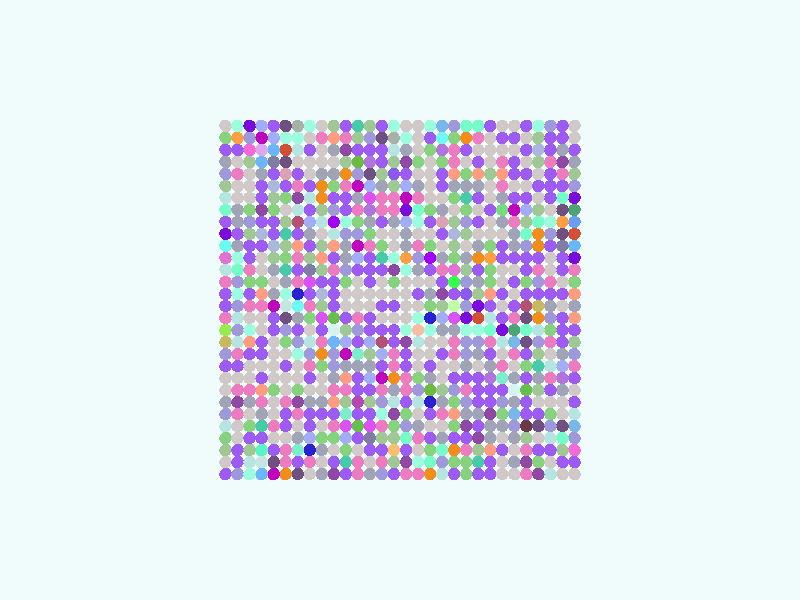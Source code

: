 global_settings {
  assumed_gamma 1
}
light_source {
  <-0.6, 1.6, 3.7>*10000
  rgb 1.3
}
camera {
  location <0,0,100>
  look_at <0,0,0>
}
background {
  color rgb < 0.87, 0.97, 0.97 >
}
sphere {
< -29.0, -29.0, 0 >, 1.0

pigment { color rgb < 0.6389935252845479, 0.5829468336618723, 0.578673593161072 >
}}
sphere {
< -29.0, -27.0, 0 >, 1.0

pigment { color rgb < 0.3424224536883108, 0.10512413548847599, 0.90455511460302 >
}}
sphere {
< -29.0, -25.0, 0 >, 1.0

pigment { color rgb < 0.917245023572356, 0.1410018984038205, 0.6998423284181332 >
}}
sphere {
< -29.0, -23.0, 0 >, 1.0

pigment { color rgb < 0.34569018303906507, 0.31695846441030406, 0.7077367622287802 >
}}
sphere {
< -29.0, -21.0, 0 >, 1.0

pigment { color rgb < 0.1865230741173367, 0.47289404838352744, 0.7977402189105829 >
}}
sphere {
< -29.0, -19.0, 0 >, 1.0

pigment { color rgb < 0.46590823587142427, 0.7784471527752582, 0.7560883610820406 >
}}
sphere {
< -29.0, -17.0, 0 >, 1.0

pigment { color rgb < 0.3424224536883108, 0.10512413548847599, 0.90455511460302 >
}}
sphere {
< -29.0, -15.0, 0 >, 1.0

pigment { color rgb < 0.6389935252845479, 0.5829468336618723, 0.578673593161072 >
}}
sphere {
< -29.0, -13.0, 0 >, 1.0

pigment { color rgb < 0.3424224536883108, 0.10512413548847599, 0.90455511460302 >
}}
sphere {
< -29.0, -11.0, 0 >, 1.0

pigment { color rgb < 0.8374850380368506, 0.19795761573967496, 0.520543613053745 >
}}
sphere {
< -29.0, -9.0, 0 >, 1.0

pigment { color rgb < 0.34569018303906507, 0.31695846441030406, 0.7077367622287802 >
}}
sphere {
< -29.0, -7.0, 0 >, 1.0

pigment { color rgb < 0.3495384979653574, 0.5787407710234438, 0.29717879668355773 >
}}
sphere {
< -29.0, -5.0, 0 >, 1.0

pigment { color rgb < 0.3424224536883108, 0.10512413548847599, 0.90455511460302 >
}}
sphere {
< -29.0, -3.0, 0 >, 1.0

pigment { color rgb < 0.9872531890058811, 0.33555276461018047, 0.22463701921787138 >
}}
sphere {
< -29.0, -1.0, 0 >, 1.0

pigment { color rgb < 0.35539110406686913, 0.36819875975384253, 0.47354984408664436 >
}}
sphere {
< -29.0, 1.0, 0 >, 1.0

pigment { color rgb < 0.9872531890058811, 0.33555276461018047, 0.22463701921787138 >
}}
sphere {
< -29.0, 3.0, 0 >, 1.0

pigment { color rgb < 0.24115418562864088, 0.6472920189649931, 0.20573115954711518 >
}}
sphere {
< -29.0, 5.0, 0 >, 1.0

pigment { color rgb < 0.8374850380368506, 0.19795761573967496, 0.520543613053745 >
}}
sphere {
< -29.0, 7.0, 0 >, 1.0

pigment { color rgb < 0.19732290150595544, 0.003336405884642346, 0.7255095541848168 >
}}
sphere {
< -29.0, 9.0, 0 >, 1.0

pigment { color rgb < 0.14705201340495977, 0.4597737958634539, 0.949810061391044 >
}}
sphere {
< -29.0, 11.0, 0 >, 1.0

pigment { color rgb < 0.6499444592342497, 0.07849765439353862, 0.037086891597581495 >
}}
sphere {
< -29.0, 13.0, 0 >, 1.0

pigment { color rgb < 0.14297728809686505, 0.34081241368181636, 0.9207012118261279 >
}}
sphere {
< -29.0, 15.0, 0 >, 1.0

pigment { color rgb < 0.07325611122865305, 0.3715114770000938, 0.16686714733753438 >
}}
sphere {
< -29.0, 17.0, 0 >, 1.0

pigment { color rgb < 0.19732290150595544, 0.003336405884642346, 0.7255095541848168 >
}}
sphere {
< -29.0, 19.0, 0 >, 1.0

pigment { color rgb < 0.34569018303906507, 0.31695846441030406, 0.7077367622287802 >
}}
sphere {
< -29.0, 21.0, 0 >, 1.0

pigment { color rgb < 0.3495384979653574, 0.5787407710234438, 0.29717879668355773 >
}}
sphere {
< -29.0, 23.0, 0 >, 1.0

pigment { color rgb < 0.35539110406686913, 0.36819875975384253, 0.47354984408664436 >
}}
sphere {
< -29.0, 25.0, 0 >, 1.0

pigment { color rgb < 0.3424224536883108, 0.10512413548847599, 0.90455511460302 >
}}
sphere {
< -29.0, 27.0, 0 >, 1.0

pigment { color rgb < 0.6389935252845479, 0.5829468336618723, 0.578673593161072 >
}}
sphere {
< -29.0, 29.0, 0 >, 1.0

pigment { color rgb < 0.6389935252845479, 0.5829468336618723, 0.578673593161072 >
}}
sphere {
< -27.0, -29.0, 0 >, 1.0

pigment { color rgb < 0.6389935252845479, 0.5829468336618723, 0.578673593161072 >
}}
sphere {
< -27.0, -27.0, 0 >, 1.0

pigment { color rgb < 0.3424224536883108, 0.10512413548847599, 0.90455511460302 >
}}
sphere {
< -27.0, -25.0, 0 >, 1.0

pigment { color rgb < 0.3495384979653574, 0.5787407710234438, 0.29717879668355773 >
}}
sphere {
< -27.0, -23.0, 0 >, 1.0

pigment { color rgb < 0.18073279593811054, 0.9710753742338641, 0.5772900497724547 >
}}
sphere {
< -27.0, -21.0, 0 >, 1.0

pigment { color rgb < 0.1586056016456724, 0.08095031407468112, 0.2171471940268639 >
}}
sphere {
< -27.0, -19.0, 0 >, 1.0

pigment { color rgb < 0.6389935252845479, 0.5829468336618723, 0.578673593161072 >
}}
sphere {
< -27.0, -17.0, 0 >, 1.0

pigment { color rgb < 0.6389935252845479, 0.5829468336618723, 0.578673593161072 >
}}
sphere {
< -27.0, -15.0, 0 >, 1.0

pigment { color rgb < 0.35539110406686913, 0.36819875975384253, 0.47354984408664436 >
}}
sphere {
< -27.0, -13.0, 0 >, 1.0

pigment { color rgb < 0.44065711575763755, 0.17082592391612106, 0.7141764917894661 >
}}
sphere {
< -27.0, -11.0, 0 >, 1.0

pigment { color rgb < 0.3661595026400235, 0.4159167632233254, 0.9097307828302549 >
}}
sphere {
< -27.0, -9.0, 0 >, 1.0

pigment { color rgb < 0.35539110406686913, 0.36819875975384253, 0.47354984408664436 >
}}
sphere {
< -27.0, -7.0, 0 >, 1.0

pigment { color rgb < 0.3424224536883108, 0.10512413548847599, 0.90455511460302 >
}}
sphere {
< -27.0, -5.0, 0 >, 1.0

pigment { color rgb < 0.3424224536883108, 0.10512413548847599, 0.90455511460302 >
}}
sphere {
< -27.0, -3.0, 0 >, 1.0

pigment { color rgb < 0.3424224536883108, 0.10512413548847599, 0.90455511460302 >
}}
sphere {
< -27.0, -1.0, 0 >, 1.0

pigment { color rgb < 0.6389935252845479, 0.5829468336618723, 0.578673593161072 >
}}
sphere {
< -27.0, 1.0, 0 >, 1.0

pigment { color rgb < 0.3424224536883108, 0.10512413548847599, 0.90455511460302 >
}}
sphere {
< -27.0, 3.0, 0 >, 1.0

pigment { color rgb < 0.6389935252845479, 0.5829468336618723, 0.578673593161072 >
}}
sphere {
< -27.0, 5.0, 0 >, 1.0

pigment { color rgb < 0.3424224536883108, 0.10512413548847599, 0.90455511460302 >
}}
sphere {
< -27.0, 7.0, 0 >, 1.0

pigment { color rgb < 0.3424224536883108, 0.10512413548847599, 0.90455511460302 >
}}
sphere {
< -27.0, 9.0, 0 >, 1.0

pigment { color rgb < 0.2109504540331717, 0.20362662224596662, 0.37321542662883966 >
}}
sphere {
< -27.0, 11.0, 0 >, 1.0

pigment { color rgb < 0.1586056016456724, 0.08095031407468112, 0.2171471940268639 >
}}
sphere {
< -27.0, 13.0, 0 >, 1.0

pigment { color rgb < 0.9868371734468272, 0.34698464250478156, 0.05648485625799271 >
}}
sphere {
< -27.0, 15.0, 0 >, 1.0

pigment { color rgb < 0.1586056016456724, 0.08095031407468112, 0.2171471940268639 >
}}
sphere {
< -27.0, 17.0, 0 >, 1.0

pigment { color rgb < 0.18073279593811054, 0.9710753742338641, 0.5772900497724547 >
}}
sphere {
< -27.0, 19.0, 0 >, 1.0

pigment { color rgb < 0.3424224536883108, 0.10512413548847599, 0.90455511460302 >
}}
sphere {
< -27.0, 21.0, 0 >, 1.0

pigment { color rgb < 0.8374850380368506, 0.19795761573967496, 0.520543613053745 >
}}
sphere {
< -27.0, 23.0, 0 >, 1.0

pigment { color rgb < 0.2734794498414904, 0.06527542866229175, 0.3675915443714667 >
}}
sphere {
< -27.0, 25.0, 0 >, 1.0

pigment { color rgb < 0.35539110406686913, 0.36819875975384253, 0.47354984408664436 >
}}
sphere {
< -27.0, 27.0, 0 >, 1.0

pigment { color rgb < 0.3424224536883108, 0.10512413548847599, 0.90455511460302 >
}}
sphere {
< -27.0, 29.0, 0 >, 1.0

pigment { color rgb < 0.3424224536883108, 0.10512413548847599, 0.90455511460302 >
}}
sphere {
< -25.0, -29.0, 0 >, 1.0

pigment { color rgb < 0.46590823587142427, 0.7784471527752582, 0.7560883610820406 >
}}
sphere {
< -25.0, -27.0, 0 >, 1.0

pigment { color rgb < 0.6389935252845479, 0.5829468336618723, 0.578673593161072 >
}}
sphere {
< -25.0, -25.0, 0 >, 1.0

pigment { color rgb < 0.3424224536883108, 0.10512413548847599, 0.90455511460302 >
}}
sphere {
< -25.0, -23.0, 0 >, 1.0

pigment { color rgb < 0.46590823587142427, 0.7784471527752582, 0.7560883610820406 >
}}
sphere {
< -25.0, -21.0, 0 >, 1.0

pigment { color rgb < 0.34569018303906507, 0.31695846441030406, 0.7077367622287802 >
}}
sphere {
< -25.0, -19.0, 0 >, 1.0

pigment { color rgb < 0.24115418562864088, 0.6472920189649931, 0.20573115954711518 >
}}
sphere {
< -25.0, -17.0, 0 >, 1.0

pigment { color rgb < 0.6389935252845479, 0.5829468336618723, 0.578673593161072 >
}}
sphere {
< -25.0, -15.0, 0 >, 1.0

pigment { color rgb < 0.3424224536883108, 0.10512413548847599, 0.90455511460302 >
}}
sphere {
< -25.0, -13.0, 0 >, 1.0

pigment { color rgb < 0.8374850380368506, 0.19795761573967496, 0.520543613053745 >
}}
sphere {
< -25.0, -11.0, 0 >, 1.0

pigment { color rgb < 0.46590823587142427, 0.7784471527752582, 0.7560883610820406 >
}}
sphere {
< -25.0, -9.0, 0 >, 1.0

pigment { color rgb < 0.6389935252845479, 0.5829468336618723, 0.578673593161072 >
}}
sphere {
< -25.0, -7.0, 0 >, 1.0

pigment { color rgb < 0.8374850380368506, 0.19795761573967496, 0.520543613053745 >
}}
sphere {
< -25.0, -5.0, 0 >, 1.0

pigment { color rgb < 0.24115418562864088, 0.6472920189649931, 0.20573115954711518 >
}}
sphere {
< -25.0, -3.0, 0 >, 1.0

pigment { color rgb < 0.34569018303906507, 0.31695846441030406, 0.7077367622287802 >
}}
sphere {
< -25.0, -1.0, 0 >, 1.0

pigment { color rgb < 0.35539110406686913, 0.36819875975384253, 0.47354984408664436 >
}}
sphere {
< -25.0, 1.0, 0 >, 1.0

pigment { color rgb < 0.3424224536883108, 0.10512413548847599, 0.90455511460302 >
}}
sphere {
< -25.0, 3.0, 0 >, 1.0

pigment { color rgb < 0.8374850380368506, 0.19795761573967496, 0.520543613053745 >
}}
sphere {
< -25.0, 5.0, 0 >, 1.0

pigment { color rgb < 0.6389935252845479, 0.5829468336618723, 0.578673593161072 >
}}
sphere {
< -25.0, 7.0, 0 >, 1.0

pigment { color rgb < 0.6389935252845479, 0.5829468336618723, 0.578673593161072 >
}}
sphere {
< -25.0, 9.0, 0 >, 1.0

pigment { color rgb < 0.3424224536883108, 0.10512413548847599, 0.90455511460302 >
}}
sphere {
< -25.0, 11.0, 0 >, 1.0

pigment { color rgb < 0.34569018303906507, 0.31695846441030406, 0.7077367622287802 >
}}
sphere {
< -25.0, 13.0, 0 >, 1.0

pigment { color rgb < 0.3273790828234254, 0.9798321840387453, 0.7236300566961517 >
}}
sphere {
< -25.0, 15.0, 0 >, 1.0

pigment { color rgb < 0.6389935252845479, 0.5829468336618723, 0.578673593161072 >
}}
sphere {
< -25.0, 17.0, 0 >, 1.0

pigment { color rgb < 0.3424224536883108, 0.10512413548847599, 0.90455511460302 >
}}
sphere {
< -25.0, 19.0, 0 >, 1.0

pigment { color rgb < 0.3424224536883108, 0.10512413548847599, 0.90455511460302 >
}}
sphere {
< -25.0, 21.0, 0 >, 1.0

pigment { color rgb < 0.3424224536883108, 0.10512413548847599, 0.90455511460302 >
}}
sphere {
< -25.0, 23.0, 0 >, 1.0

pigment { color rgb < 0.8374850380368506, 0.19795761573967496, 0.520543613053745 >
}}
sphere {
< -25.0, 25.0, 0 >, 1.0

pigment { color rgb < 0.3424224536883108, 0.10512413548847599, 0.90455511460302 >
}}
sphere {
< -25.0, 27.0, 0 >, 1.0

pigment { color rgb < 0.3424224536883108, 0.10512413548847599, 0.90455511460302 >
}}
sphere {
< -25.0, 29.0, 0 >, 1.0

pigment { color rgb < 0.34569018303906507, 0.31695846441030406, 0.7077367622287802 >
}}
sphere {
< -23.0, -29.0, 0 >, 1.0

pigment { color rgb < 0.2734794498414904, 0.06527542866229175, 0.3675915443714667 >
}}
sphere {
< -23.0, -27.0, 0 >, 1.0

pigment { color rgb < 0.24115418562864088, 0.6472920189649931, 0.20573115954711518 >
}}
sphere {
< -23.0, -25.0, 0 >, 1.0

pigment { color rgb < 0.3424224536883108, 0.10512413548847599, 0.90455511460302 >
}}
sphere {
< -23.0, -23.0, 0 >, 1.0

pigment { color rgb < 0.6389935252845479, 0.5829468336618723, 0.578673593161072 >
}}
sphere {
< -23.0, -21.0, 0 >, 1.0

pigment { color rgb < 0.1586056016456724, 0.08095031407468112, 0.2171471940268639 >
}}
sphere {
< -23.0, -19.0, 0 >, 1.0

pigment { color rgb < 0.3424224536883108, 0.10512413548847599, 0.90455511460302 >
}}
sphere {
< -23.0, -17.0, 0 >, 1.0

pigment { color rgb < 0.6389935252845479, 0.5829468336618723, 0.578673593161072 >
}}
sphere {
< -23.0, -15.0, 0 >, 1.0

pigment { color rgb < 0.3495384979653574, 0.5787407710234438, 0.29717879668355773 >
}}
sphere {
< -23.0, -13.0, 0 >, 1.0

pigment { color rgb < 0.35539110406686913, 0.36819875975384253, 0.47354984408664436 >
}}
sphere {
< -23.0, -11.0, 0 >, 1.0

pigment { color rgb < 0.06072633217598222, 0.5911720480175321, 0.3919221538481853 >
}}
sphere {
< -23.0, -9.0, 0 >, 1.0

pigment { color rgb < 0.3495384979653574, 0.5787407710234438, 0.29717879668355773 >
}}
sphere {
< -23.0, -7.0, 0 >, 1.0

pigment { color rgb < 0.34569018303906507, 0.31695846441030406, 0.7077367622287802 >
}}
sphere {
< -23.0, -5.0, 0 >, 1.0

pigment { color rgb < 0.46590823587142427, 0.7784471527752582, 0.7560883610820406 >
}}
sphere {
< -23.0, -3.0, 0 >, 1.0

pigment { color rgb < 0.8782950092101854, 0.271425505387929, 0.011152581243385917 >
}}
sphere {
< -23.0, -1.0, 0 >, 1.0

pigment { color rgb < 0.5788524398933341, 0.4773867673864395, 0.11780349546835478 >
}}
sphere {
< -23.0, 1.0, 0 >, 1.0

pigment { color rgb < 0.3424224536883108, 0.10512413548847599, 0.90455511460302 >
}}
sphere {
< -23.0, 3.0, 0 >, 1.0

pigment { color rgb < 0.34569018303906507, 0.31695846441030406, 0.7077367622287802 >
}}
sphere {
< -23.0, 5.0, 0 >, 1.0

pigment { color rgb < 0.8374850380368506, 0.19795761573967496, 0.520543613053745 >
}}
sphere {
< -23.0, 7.0, 0 >, 1.0

pigment { color rgb < 0.3424224536883108, 0.10512413548847599, 0.90455511460302 >
}}
sphere {
< -23.0, 9.0, 0 >, 1.0

pigment { color rgb < 0.8782950092101854, 0.271425505387929, 0.011152581243385917 >
}}
sphere {
< -23.0, 11.0, 0 >, 1.0

pigment { color rgb < 0.8782950092101854, 0.271425505387929, 0.011152581243385917 >
}}
sphere {
< -23.0, 13.0, 0 >, 1.0

pigment { color rgb < 0.18073279593811054, 0.9710753742338641, 0.5772900497724547 >
}}
sphere {
< -23.0, 15.0, 0 >, 1.0

pigment { color rgb < 0.3495384979653574, 0.5787407710234438, 0.29717879668355773 >
}}
sphere {
< -23.0, 17.0, 0 >, 1.0

pigment { color rgb < 0.6389935252845479, 0.5829468336618723, 0.578673593161072 >
}}
sphere {
< -23.0, 19.0, 0 >, 1.0

pigment { color rgb < 0.3424224536883108, 0.10512413548847599, 0.90455511460302 >
}}
sphere {
< -23.0, 21.0, 0 >, 1.0

pigment { color rgb < 0.6389935252845479, 0.5829468336618723, 0.578673593161072 >
}}
sphere {
< -23.0, 23.0, 0 >, 1.0

pigment { color rgb < 0.3495384979653574, 0.5787407710234438, 0.29717879668355773 >
}}
sphere {
< -23.0, 25.0, 0 >, 1.0

pigment { color rgb < 0.40761562677365215, 0.48190825658117487, 0.7075788576770249 >
}}
sphere {
< -23.0, 27.0, 0 >, 1.0

pigment { color rgb < 0.3495384979653574, 0.5787407710234438, 0.29717879668355773 >
}}
sphere {
< -23.0, 29.0, 0 >, 1.0

pigment { color rgb < 0.3273790828234254, 0.9798321840387453, 0.7236300566961517 >
}}
sphere {
< -21.0, -29.0, 0 >, 1.0

pigment { color rgb < 0.8374850380368506, 0.19795761573967496, 0.520543613053745 >
}}
sphere {
< -21.0, -27.0, 0 >, 1.0

pigment { color rgb < 0.2734794498414904, 0.06527542866229175, 0.3675915443714667 >
}}
sphere {
< -21.0, -25.0, 0 >, 1.0

pigment { color rgb < 0.8374850380368506, 0.19795761573967496, 0.520543613053745 >
}}
sphere {
< -21.0, -23.0, 0 >, 1.0

pigment { color rgb < 0.3495384979653574, 0.5787407710234438, 0.29717879668355773 >
}}
sphere {
< -21.0, -21.0, 0 >, 1.0

pigment { color rgb < 0.14240258438906606, 0.042930706836622146, 0.060038475976804784 >
}}
sphere {
< -21.0, -19.0, 0 >, 1.0

pigment { color rgb < 0.3424224536883108, 0.10512413548847599, 0.90455511460302 >
}}
sphere {
< -21.0, -17.0, 0 >, 1.0

pigment { color rgb < 0.3424224536883108, 0.10512413548847599, 0.90455511460302 >
}}
sphere {
< -21.0, -15.0, 0 >, 1.0

pigment { color rgb < 0.13979152203386813, 0.512574126302241, 0.07491228282468532 >
}}
sphere {
< -21.0, -13.0, 0 >, 1.0

pigment { color rgb < 0.3424224536883108, 0.10512413548847599, 0.90455511460302 >
}}
sphere {
< -21.0, -11.0, 0 >, 1.0

pigment { color rgb < 0.24115418562864088, 0.6472920189649931, 0.20573115954711518 >
}}
sphere {
< -21.0, -9.0, 0 >, 1.0

pigment { color rgb < 0.3424224536883108, 0.10512413548847599, 0.90455511460302 >
}}
sphere {
< -21.0, -7.0, 0 >, 1.0

pigment { color rgb < 0.1586056016456724, 0.08095031407468112, 0.2171471940268639 >
}}
sphere {
< -21.0, -5.0, 0 >, 1.0

pigment { color rgb < 0.18073279593811054, 0.9710753742338641, 0.5772900497724547 >
}}
sphere {
< -21.0, -3.0, 0 >, 1.0

pigment { color rgb < 0.1586056016456724, 0.08095031407468112, 0.2171471940268639 >
}}
sphere {
< -21.0, -1.0, 0 >, 1.0

pigment { color rgb < 0.4590541197939817, 0.08049061195532614, 0.16970181775980697 >
}}
sphere {
< -21.0, 1.0, 0 >, 1.0

pigment { color rgb < 0.3424224536883108, 0.10512413548847599, 0.90455511460302 >
}}
sphere {
< -21.0, 3.0, 0 >, 1.0

pigment { color rgb < 0.24115418562864088, 0.6472920189649931, 0.20573115954711518 >
}}
sphere {
< -21.0, 5.0, 0 >, 1.0

pigment { color rgb < 0.3424224536883108, 0.10512413548847599, 0.90455511460302 >
}}
sphere {
< -21.0, 7.0, 0 >, 1.0

pigment { color rgb < 0.3424224536883108, 0.10512413548847599, 0.90455511460302 >
}}
sphere {
< -21.0, 9.0, 0 >, 1.0

pigment { color rgb < 0.34569018303906507, 0.31695846441030406, 0.7077367622287802 >
}}
sphere {
< -21.0, 11.0, 0 >, 1.0

pigment { color rgb < 0.18073279593811054, 0.9710753742338641, 0.5772900497724547 >
}}
sphere {
< -21.0, 13.0, 0 >, 1.0

pigment { color rgb < 0.3495384979653574, 0.5787407710234438, 0.29717879668355773 >
}}
sphere {
< -21.0, 15.0, 0 >, 1.0

pigment { color rgb < 0.3661595026400235, 0.4159167632233254, 0.9097307828302549 >
}}
sphere {
< -21.0, 17.0, 0 >, 1.0

pigment { color rgb < 0.3424224536883108, 0.10512413548847599, 0.90455511460302 >
}}
sphere {
< -21.0, 19.0, 0 >, 1.0

pigment { color rgb < 0.6389935252845479, 0.5829468336618723, 0.578673593161072 >
}}
sphere {
< -21.0, 21.0, 0 >, 1.0

pigment { color rgb < 0.3424224536883108, 0.10512413548847599, 0.90455511460302 >
}}
sphere {
< -21.0, 23.0, 0 >, 1.0

pigment { color rgb < 0.6389935252845479, 0.5829468336618723, 0.578673593161072 >
}}
sphere {
< -21.0, 25.0, 0 >, 1.0

pigment { color rgb < 0.3424224536883108, 0.10512413548847599, 0.90455511460302 >
}}
sphere {
< -21.0, 27.0, 0 >, 1.0

pigment { color rgb < 0.6389935252845479, 0.5829468336618723, 0.578673593161072 >
}}
sphere {
< -21.0, 29.0, 0 >, 1.0

pigment { color rgb < 0.3424224536883108, 0.10512413548847599, 0.90455511460302 >
}}
sphere {
< -19.0, -29.0, 0 >, 1.0

pigment { color rgb < 0.6389935252845479, 0.5829468336618723, 0.578673593161072 >
}}
sphere {
< -19.0, -27.0, 0 >, 1.0

pigment { color rgb < 0.35539110406686913, 0.36819875975384253, 0.47354984408664436 >
}}
sphere {
< -19.0, -25.0, 0 >, 1.0

pigment { color rgb < 0.6389935252845479, 0.5829468336618723, 0.578673593161072 >
}}
sphere {
< -19.0, -23.0, 0 >, 1.0

pigment { color rgb < 0.35539110406686913, 0.36819875975384253, 0.47354984408664436 >
}}
sphere {
< -19.0, -21.0, 0 >, 1.0

pigment { color rgb < 0.34569018303906507, 0.31695846441030406, 0.7077367622287802 >
}}
sphere {
< -19.0, -19.0, 0 >, 1.0

pigment { color rgb < 0.1865230741173367, 0.47289404838352744, 0.7977402189105829 >
}}
sphere {
< -19.0, -17.0, 0 >, 1.0

pigment { color rgb < 0.35539110406686913, 0.36819875975384253, 0.47354984408664436 >
}}
sphere {
< -19.0, -15.0, 0 >, 1.0

pigment { color rgb < 0.67424965063593, 0.8997645937417315, 0.8924203218466799 >
}}
sphere {
< -19.0, -13.0, 0 >, 1.0

pigment { color rgb < 0.35539110406686913, 0.36819875975384253, 0.47354984408664436 >
}}
sphere {
< -19.0, -11.0, 0 >, 1.0

pigment { color rgb < 0.6389935252845479, 0.5829468336618723, 0.578673593161072 >
}}
sphere {
< -19.0, -9.0, 0 >, 1.0

pigment { color rgb < 0.8374850380368506, 0.19795761573967496, 0.520543613053745 >
}}
sphere {
< -19.0, -7.0, 0 >, 1.0

pigment { color rgb < 0.1865230741173367, 0.47289404838352744, 0.7977402189105829 >
}}
sphere {
< -19.0, -5.0, 0 >, 1.0

pigment { color rgb < 0.07325611122865305, 0.3715114770000938, 0.16686714733753438 >
}}
sphere {
< -19.0, -3.0, 0 >, 1.0

pigment { color rgb < 0.8374850380368506, 0.19795761573967496, 0.520543613053745 >
}}
sphere {
< -19.0, -1.0, 0 >, 1.0

pigment { color rgb < 0.3424224536883108, 0.10512413548847599, 0.90455511460302 >
}}
sphere {
< -19.0, 1.0, 0 >, 1.0

pigment { color rgb < 0.6389935252845479, 0.5829468336618723, 0.578673593161072 >
}}
sphere {
< -19.0, 3.0, 0 >, 1.0

pigment { color rgb < 0.3424224536883108, 0.10512413548847599, 0.90455511460302 >
}}
sphere {
< -19.0, 5.0, 0 >, 1.0

pigment { color rgb < 0.6389935252845479, 0.5829468336618723, 0.578673593161072 >
}}
sphere {
< -19.0, 7.0, 0 >, 1.0

pigment { color rgb < 0.3424224536883108, 0.10512413548847599, 0.90455511460302 >
}}
sphere {
< -19.0, 9.0, 0 >, 1.0

pigment { color rgb < 0.35539110406686913, 0.36819875975384253, 0.47354984408664436 >
}}
sphere {
< -19.0, 11.0, 0 >, 1.0

pigment { color rgb < 0.35539110406686913, 0.36819875975384253, 0.47354984408664436 >
}}
sphere {
< -19.0, 13.0, 0 >, 1.0

pigment { color rgb < 0.8374850380368506, 0.19795761573967496, 0.520543613053745 >
}}
sphere {
< -19.0, 15.0, 0 >, 1.0

pigment { color rgb < 0.5194604696228076, 0.001949740679664247, 0.5007805972009062 >
}}
sphere {
< -19.0, 17.0, 0 >, 1.0

pigment { color rgb < 0.3424224536883108, 0.10512413548847599, 0.90455511460302 >
}}
sphere {
< -19.0, 19.0, 0 >, 1.0

pigment { color rgb < 0.6389935252845479, 0.5829468336618723, 0.578673593161072 >
}}
sphere {
< -19.0, 21.0, 0 >, 1.0

pigment { color rgb < 0.3424224536883108, 0.10512413548847599, 0.90455511460302 >
}}
sphere {
< -19.0, 23.0, 0 >, 1.0

pigment { color rgb < 0.3424224536883108, 0.10512413548847599, 0.90455511460302 >
}}
sphere {
< -19.0, 25.0, 0 >, 1.0

pigment { color rgb < 0.6389935252845479, 0.5829468336618723, 0.578673593161072 >
}}
sphere {
< -19.0, 27.0, 0 >, 1.0

pigment { color rgb < 0.3424224536883108, 0.10512413548847599, 0.90455511460302 >
}}
sphere {
< -19.0, 29.0, 0 >, 1.0

pigment { color rgb < 0.6389935252845479, 0.5829468336618723, 0.578673593161072 >
}}
sphere {
< -17.0, -29.0, 0 >, 1.0

pigment { color rgb < 0.6389935252845479, 0.5829468336618723, 0.578673593161072 >
}}
sphere {
< -17.0, -27.0, 0 >, 1.0

pigment { color rgb < 0.6389935252845479, 0.5829468336618723, 0.578673593161072 >
}}
sphere {
< -17.0, -25.0, 0 >, 1.0

pigment { color rgb < 0.3424224536883108, 0.10512413548847599, 0.90455511460302 >
}}
sphere {
< -17.0, -23.0, 0 >, 1.0

pigment { color rgb < 0.6389935252845479, 0.5829468336618723, 0.578673593161072 >
}}
sphere {
< -17.0, -21.0, 0 >, 1.0

pigment { color rgb < 0.35539110406686913, 0.36819875975384253, 0.47354984408664436 >
}}
sphere {
< -17.0, -19.0, 0 >, 1.0

pigment { color rgb < 0.24115418562864088, 0.6472920189649931, 0.20573115954711518 >
}}
sphere {
< -17.0, -17.0, 0 >, 1.0

pigment { color rgb < 0.34569018303906507, 0.31695846441030406, 0.7077367622287802 >
}}
sphere {
< -17.0, -15.0, 0 >, 1.0

pigment { color rgb < 0.3424224536883108, 0.10512413548847599, 0.90455511460302 >
}}
sphere {
< -17.0, -13.0, 0 >, 1.0

pigment { color rgb < 0.20191457363999932, 0.8539370939332112, 0.5991917641496227 >
}}
sphere {
< -17.0, -11.0, 0 >, 1.0

pigment { color rgb < 0.8374850380368506, 0.19795761573967496, 0.520543613053745 >
}}
sphere {
< -17.0, -9.0, 0 >, 1.0

pigment { color rgb < 0.6389935252845479, 0.5829468336618723, 0.578673593161072 >
}}
sphere {
< -17.0, -7.0, 0 >, 1.0

pigment { color rgb < 0.46590823587142427, 0.7784471527752582, 0.7560883610820406 >
}}
sphere {
< -17.0, -5.0, 0 >, 1.0

pigment { color rgb < 0.19732290150595544, 0.003336405884642346, 0.7255095541848168 >
}}
sphere {
< -17.0, -3.0, 0 >, 1.0

pigment { color rgb < 0.3424224536883108, 0.10512413548847599, 0.90455511460302 >
}}
sphere {
< -17.0, -1.0, 0 >, 1.0

pigment { color rgb < 0.6389935252845479, 0.5829468336618723, 0.578673593161072 >
}}
sphere {
< -17.0, 1.0, 0 >, 1.0

pigment { color rgb < 0.3424224536883108, 0.10512413548847599, 0.90455511460302 >
}}
sphere {
< -17.0, 3.0, 0 >, 1.0

pigment { color rgb < 0.6389935252845479, 0.5829468336618723, 0.578673593161072 >
}}
sphere {
< -17.0, 5.0, 0 >, 1.0

pigment { color rgb < 0.6389935252845479, 0.5829468336618723, 0.578673593161072 >
}}
sphere {
< -17.0, 7.0, 0 >, 1.0

pigment { color rgb < 0.3424224536883108, 0.10512413548847599, 0.90455511460302 >
}}
sphere {
< -17.0, 9.0, 0 >, 1.0

pigment { color rgb < 0.3424224536883108, 0.10512413548847599, 0.90455511460302 >
}}
sphere {
< -17.0, 11.0, 0 >, 1.0

pigment { color rgb < 0.6389935252845479, 0.5829468336618723, 0.578673593161072 >
}}
sphere {
< -17.0, 13.0, 0 >, 1.0

pigment { color rgb < 0.35539110406686913, 0.36819875975384253, 0.47354984408664436 >
}}
sphere {
< -17.0, 15.0, 0 >, 1.0

pigment { color rgb < 0.1784703421932543, 0.7195018901696513, 0.2013230900852182 >
}}
sphere {
< -17.0, 17.0, 0 >, 1.0

pigment { color rgb < 0.35539110406686913, 0.36819875975384253, 0.47354984408664436 >
}}
sphere {
< -17.0, 19.0, 0 >, 1.0

pigment { color rgb < 0.8374850380368506, 0.19795761573967496, 0.520543613053745 >
}}
sphere {
< -17.0, 21.0, 0 >, 1.0

pigment { color rgb < 0.9872531890058811, 0.33555276461018047, 0.22463701921787138 >
}}
sphere {
< -17.0, 23.0, 0 >, 1.0

pigment { color rgb < 0.8374850380368506, 0.19795761573967496, 0.520543613053745 >
}}
sphere {
< -17.0, 25.0, 0 >, 1.0

pigment { color rgb < 0.6389935252845479, 0.5829468336618723, 0.578673593161072 >
}}
sphere {
< -17.0, 27.0, 0 >, 1.0

pigment { color rgb < 0.3424224536883108, 0.10512413548847599, 0.90455511460302 >
}}
sphere {
< -17.0, 29.0, 0 >, 1.0

pigment { color rgb < 0.6389935252845479, 0.5829468336618723, 0.578673593161072 >
}}
sphere {
< -15.0, -29.0, 0 >, 1.0

pigment { color rgb < 0.3424224536883108, 0.10512413548847599, 0.90455511460302 >
}}
sphere {
< -15.0, -27.0, 0 >, 1.0

pigment { color rgb < 0.3424224536883108, 0.10512413548847599, 0.90455511460302 >
}}
sphere {
< -15.0, -25.0, 0 >, 1.0

pigment { color rgb < 0.9872531890058811, 0.33555276461018047, 0.22463701921787138 >
}}
sphere {
< -15.0, -23.0, 0 >, 1.0

pigment { color rgb < 0.35539110406686913, 0.36819875975384253, 0.47354984408664436 >
}}
sphere {
< -15.0, -21.0, 0 >, 1.0

pigment { color rgb < 0.35539110406686913, 0.36819875975384253, 0.47354984408664436 >
}}
sphere {
< -15.0, -19.0, 0 >, 1.0

pigment { color rgb < 0.2734794498414904, 0.06527542866229175, 0.3675915443714667 >
}}
sphere {
< -15.0, -17.0, 0 >, 1.0

pigment { color rgb < 0.3424224536883108, 0.10512413548847599, 0.90455511460302 >
}}
sphere {
< -15.0, -15.0, 0 >, 1.0

pigment { color rgb < 0.3424224536883108, 0.10512413548847599, 0.90455511460302 >
}}
sphere {
< -15.0, -13.0, 0 >, 1.0

pigment { color rgb < 0.44065711575763755, 0.17082592391612106, 0.7141764917894661 >
}}
sphere {
< -15.0, -11.0, 0 >, 1.0

pigment { color rgb < 0.35539110406686913, 0.36819875975384253, 0.47354984408664436 >
}}
sphere {
< -15.0, -9.0, 0 >, 1.0

pigment { color rgb < 0.3424224536883108, 0.10512413548847599, 0.90455511460302 >
}}
sphere {
< -15.0, -7.0, 0 >, 1.0

pigment { color rgb < 0.8374850380368506, 0.19795761573967496, 0.520543613053745 >
}}
sphere {
< -15.0, -5.0, 0 >, 1.0

pigment { color rgb < 0.18073279593811054, 0.9710753742338641, 0.5772900497724547 >
}}
sphere {
< -15.0, -3.0, 0 >, 1.0

pigment { color rgb < 0.46590823587142427, 0.7784471527752582, 0.7560883610820406 >
}}
sphere {
< -15.0, -1.0, 0 >, 1.0

pigment { color rgb < 0.3424224536883108, 0.10512413548847599, 0.90455511460302 >
}}
sphere {
< -15.0, 1.0, 0 >, 1.0

pigment { color rgb < 0.9872531890058811, 0.33555276461018047, 0.22463701921787138 >
}}
sphere {
< -15.0, 3.0, 0 >, 1.0

pigment { color rgb < 0.24115418562864088, 0.6472920189649931, 0.20573115954711518 >
}}
sphere {
< -15.0, 5.0, 0 >, 1.0

pigment { color rgb < 0.24115418562864088, 0.6472920189649931, 0.20573115954711518 >
}}
sphere {
< -15.0, 7.0, 0 >, 1.0

pigment { color rgb < 0.9868371734468272, 0.34698464250478156, 0.05648485625799271 >
}}
sphere {
< -15.0, 9.0, 0 >, 1.0

pigment { color rgb < 0.24115418562864088, 0.6472920189649931, 0.20573115954711518 >
}}
sphere {
< -15.0, 11.0, 0 >, 1.0

pigment { color rgb < 0.6389935252845479, 0.5829468336618723, 0.578673593161072 >
}}
sphere {
< -15.0, 13.0, 0 >, 1.0

pigment { color rgb < 0.6389935252845479, 0.5829468336618723, 0.578673593161072 >
}}
sphere {
< -15.0, 15.0, 0 >, 1.0

pigment { color rgb < 0.3424224536883108, 0.10512413548847599, 0.90455511460302 >
}}
sphere {
< -15.0, 17.0, 0 >, 1.0

pigment { color rgb < 0.6389935252845479, 0.5829468336618723, 0.578673593161072 >
}}
sphere {
< -15.0, 19.0, 0 >, 1.0

pigment { color rgb < 0.6389935252845479, 0.5829468336618723, 0.578673593161072 >
}}
sphere {
< -15.0, 21.0, 0 >, 1.0

pigment { color rgb < 0.3495384979653574, 0.5787407710234438, 0.29717879668355773 >
}}
sphere {
< -15.0, 23.0, 0 >, 1.0

pigment { color rgb < 0.6389935252845479, 0.5829468336618723, 0.578673593161072 >
}}
sphere {
< -15.0, 25.0, 0 >, 1.0

pigment { color rgb < 0.6389935252845479, 0.5829468336618723, 0.578673593161072 >
}}
sphere {
< -15.0, 27.0, 0 >, 1.0

pigment { color rgb < 0.6389935252845479, 0.5829468336618723, 0.578673593161072 >
}}
sphere {
< -15.0, 29.0, 0 >, 1.0

pigment { color rgb < 0.3424224536883108, 0.10512413548847599, 0.90455511460302 >
}}
sphere {
< -13.0, -29.0, 0 >, 1.0

pigment { color rgb < 0.3424224536883108, 0.10512413548847599, 0.90455511460302 >
}}
sphere {
< -13.0, -27.0, 0 >, 1.0

pigment { color rgb < 0.06072633217598222, 0.5911720480175321, 0.3919221538481853 >
}}
sphere {
< -13.0, -25.0, 0 >, 1.0

pigment { color rgb < 0.3495384979653574, 0.5787407710234438, 0.29717879668355773 >
}}
sphere {
< -13.0, -23.0, 0 >, 1.0

pigment { color rgb < 0.2734794498414904, 0.06527542866229175, 0.3675915443714667 >
}}
sphere {
< -13.0, -21.0, 0 >, 1.0

pigment { color rgb < 0.3424224536883108, 0.10512413548847599, 0.90455511460302 >
}}
sphere {
< -13.0, -19.0, 0 >, 1.0

pigment { color rgb < 0.35539110406686913, 0.36819875975384253, 0.47354984408664436 >
}}
sphere {
< -13.0, -17.0, 0 >, 1.0

pigment { color rgb < 0.3424224536883108, 0.10512413548847599, 0.90455511460302 >
}}
sphere {
< -13.0, -15.0, 0 >, 1.0

pigment { color rgb < 0.3424224536883108, 0.10512413548847599, 0.90455511460302 >
}}
sphere {
< -13.0, -13.0, 0 >, 1.0

pigment { color rgb < 0.3424224536883108, 0.10512413548847599, 0.90455511460302 >
}}
sphere {
< -13.0, -11.0, 0 >, 1.0

pigment { color rgb < 0.6389935252845479, 0.5829468336618723, 0.578673593161072 >
}}
sphere {
< -13.0, -9.0, 0 >, 1.0

pigment { color rgb < 0.35539110406686913, 0.36819875975384253, 0.47354984408664436 >
}}
sphere {
< -13.0, -7.0, 0 >, 1.0

pigment { color rgb < 0.34569018303906507, 0.31695846441030406, 0.7077367622287802 >
}}
sphere {
< -13.0, -5.0, 0 >, 1.0

pigment { color rgb < 0.3273790828234254, 0.9798321840387453, 0.7236300566961517 >
}}
sphere {
< -13.0, -3.0, 0 >, 1.0

pigment { color rgb < 0.6499444592342497, 0.07849765439353862, 0.037086891597581495 >
}}
sphere {
< -13.0, -1.0, 0 >, 1.0

pigment { color rgb < 0.19732290150595544, 0.003336405884642346, 0.7255095541848168 >
}}
sphere {
< -13.0, 1.0, 0 >, 1.0

pigment { color rgb < 0.3495384979653574, 0.5787407710234438, 0.29717879668355773 >
}}
sphere {
< -13.0, 3.0, 0 >, 1.0

pigment { color rgb < 0.35539110406686913, 0.36819875975384253, 0.47354984408664436 >
}}
sphere {
< -13.0, 5.0, 0 >, 1.0

pigment { color rgb < 0.3424224536883108, 0.10512413548847599, 0.90455511460302 >
}}
sphere {
< -13.0, 7.0, 0 >, 1.0

pigment { color rgb < 0.8782950092101854, 0.271425505387929, 0.011152581243385917 >
}}
sphere {
< -13.0, 9.0, 0 >, 1.0

pigment { color rgb < 0.35539110406686913, 0.36819875975384253, 0.47354984408664436 >
}}
sphere {
< -13.0, 11.0, 0 >, 1.0

pigment { color rgb < 0.6389935252845479, 0.5829468336618723, 0.578673593161072 >
}}
sphere {
< -13.0, 13.0, 0 >, 1.0

pigment { color rgb < 0.3424224536883108, 0.10512413548847599, 0.90455511460302 >
}}
sphere {
< -13.0, 15.0, 0 >, 1.0

pigment { color rgb < 0.6389935252845479, 0.5829468336618723, 0.578673593161072 >
}}
sphere {
< -13.0, 17.0, 0 >, 1.0

pigment { color rgb < 0.3424224536883108, 0.10512413548847599, 0.90455511460302 >
}}
sphere {
< -13.0, 19.0, 0 >, 1.0

pigment { color rgb < 0.35539110406686913, 0.36819875975384253, 0.47354984408664436 >
}}
sphere {
< -13.0, 21.0, 0 >, 1.0

pigment { color rgb < 0.9872531890058811, 0.33555276461018047, 0.22463701921787138 >
}}
sphere {
< -13.0, 23.0, 0 >, 1.0

pigment { color rgb < 0.3424224536883108, 0.10512413548847599, 0.90455511460302 >
}}
sphere {
< -13.0, 25.0, 0 >, 1.0

pigment { color rgb < 0.6389935252845479, 0.5829468336618723, 0.578673593161072 >
}}
sphere {
< -13.0, 27.0, 0 >, 1.0

pigment { color rgb < 0.8374850380368506, 0.19795761573967496, 0.520543613053745 >
}}
sphere {
< -13.0, 29.0, 0 >, 1.0

pigment { color rgb < 0.18073279593811054, 0.9710753742338641, 0.5772900497724547 >
}}
sphere {
< -11.0, -29.0, 0 >, 1.0

pigment { color rgb < 0.24115418562864088, 0.6472920189649931, 0.20573115954711518 >
}}
sphere {
< -11.0, -27.0, 0 >, 1.0

pigment { color rgb < 0.24115418562864088, 0.6472920189649931, 0.20573115954711518 >
}}
sphere {
< -11.0, -25.0, 0 >, 1.0

pigment { color rgb < 0.8374850380368506, 0.19795761573967496, 0.520543613053745 >
}}
sphere {
< -11.0, -23.0, 0 >, 1.0

pigment { color rgb < 0.3424224536883108, 0.10512413548847599, 0.90455511460302 >
}}
sphere {
< -11.0, -21.0, 0 >, 1.0

pigment { color rgb < 0.2734794498414904, 0.06527542866229175, 0.3675915443714667 >
}}
sphere {
< -11.0, -19.0, 0 >, 1.0

pigment { color rgb < 0.35539110406686913, 0.36819875975384253, 0.47354984408664436 >
}}
sphere {
< -11.0, -17.0, 0 >, 1.0

pigment { color rgb < 0.34569018303906507, 0.31695846441030406, 0.7077367622287802 >
}}
sphere {
< -11.0, -15.0, 0 >, 1.0

pigment { color rgb < 0.8374850380368506, 0.19795761573967496, 0.520543613053745 >
}}
sphere {
< -11.0, -13.0, 0 >, 1.0

pigment { color rgb < 0.3424224536883108, 0.10512413548847599, 0.90455511460302 >
}}
sphere {
< -11.0, -11.0, 0 >, 1.0

pigment { color rgb < 0.35539110406686913, 0.36819875975384253, 0.47354984408664436 >
}}
sphere {
< -11.0, -9.0, 0 >, 1.0

pigment { color rgb < 0.34569018303906507, 0.31695846441030406, 0.7077367622287802 >
}}
sphere {
< -11.0, -7.0, 0 >, 1.0

pigment { color rgb < 0.34569018303906507, 0.31695846441030406, 0.7077367622287802 >
}}
sphere {
< -11.0, -5.0, 0 >, 1.0

pigment { color rgb < 0.3273790828234254, 0.9798321840387453, 0.7236300566961517 >
}}
sphere {
< -11.0, -3.0, 0 >, 1.0

pigment { color rgb < 0.19732290150595544, 0.003336405884642346, 0.7255095541848168 >
}}
sphere {
< -11.0, -1.0, 0 >, 1.0

pigment { color rgb < 0.34569018303906507, 0.31695846441030406, 0.7077367622287802 >
}}
sphere {
< -11.0, 1.0, 0 >, 1.0

pigment { color rgb < 0.2546874438468927, 0.09956318236661221, 0.8663394031271352 >
}}
sphere {
< -11.0, 3.0, 0 >, 1.0

pigment { color rgb < 0.34569018303906507, 0.31695846441030406, 0.7077367622287802 >
}}
sphere {
< -11.0, 5.0, 0 >, 1.0

pigment { color rgb < 0.3495384979653574, 0.5787407710234438, 0.29717879668355773 >
}}
sphere {
< -11.0, 7.0, 0 >, 1.0

pigment { color rgb < 0.35539110406686913, 0.36819875975384253, 0.47354984408664436 >
}}
sphere {
< -11.0, 9.0, 0 >, 1.0

pigment { color rgb < 0.6389935252845479, 0.5829468336618723, 0.578673593161072 >
}}
sphere {
< -11.0, 11.0, 0 >, 1.0

pigment { color rgb < 0.3495384979653574, 0.5787407710234438, 0.29717879668355773 >
}}
sphere {
< -11.0, 13.0, 0 >, 1.0

pigment { color rgb < 0.34569018303906507, 0.31695846441030406, 0.7077367622287802 >
}}
sphere {
< -11.0, 15.0, 0 >, 1.0

pigment { color rgb < 0.24115418562864088, 0.6472920189649931, 0.20573115954711518 >
}}
sphere {
< -11.0, 17.0, 0 >, 1.0

pigment { color rgb < 0.06072633217598222, 0.5911720480175321, 0.3919221538481853 >
}}
sphere {
< -11.0, 19.0, 0 >, 1.0

pigment { color rgb < 0.35539110406686913, 0.36819875975384253, 0.47354984408664436 >
}}
sphere {
< -11.0, 21.0, 0 >, 1.0

pigment { color rgb < 0.24115418562864088, 0.6472920189649931, 0.20573115954711518 >
}}
sphere {
< -11.0, 23.0, 0 >, 1.0

pigment { color rgb < 0.6389935252845479, 0.5829468336618723, 0.578673593161072 >
}}
sphere {
< -11.0, 25.0, 0 >, 1.0

pigment { color rgb < 0.3424224536883108, 0.10512413548847599, 0.90455511460302 >
}}
sphere {
< -11.0, 27.0, 0 >, 1.0

pigment { color rgb < 0.8782950092101854, 0.271425505387929, 0.011152581243385917 >
}}
sphere {
< -11.0, 29.0, 0 >, 1.0

pigment { color rgb < 0.18073279593811054, 0.9710753742338641, 0.5772900497724547 >
}}
sphere {
< -9.0, -29.0, 0 >, 1.0

pigment { color rgb < 0.3424224536883108, 0.10512413548847599, 0.90455511460302 >
}}
sphere {
< -9.0, -27.0, 0 >, 1.0

pigment { color rgb < 0.24115418562864088, 0.6472920189649931, 0.20573115954711518 >
}}
sphere {
< -9.0, -25.0, 0 >, 1.0

pigment { color rgb < 0.8782950092101854, 0.271425505387929, 0.011152581243385917 >
}}
sphere {
< -9.0, -23.0, 0 >, 1.0

pigment { color rgb < 0.3424224536883108, 0.10512413548847599, 0.90455511460302 >
}}
sphere {
< -9.0, -21.0, 0 >, 1.0

pigment { color rgb < 0.24115418562864088, 0.6472920189649931, 0.20573115954711518 >
}}
sphere {
< -9.0, -19.0, 0 >, 1.0

pigment { color rgb < 0.9872531890058811, 0.33555276461018047, 0.22463701921787138 >
}}
sphere {
< -9.0, -17.0, 0 >, 1.0

pigment { color rgb < 0.24115418562864088, 0.6472920189649931, 0.20573115954711518 >
}}
sphere {
< -9.0, -15.0, 0 >, 1.0

pigment { color rgb < 0.34569018303906507, 0.31695846441030406, 0.7077367622287802 >
}}
sphere {
< -9.0, -13.0, 0 >, 1.0

pigment { color rgb < 0.3424224536883108, 0.10512413548847599, 0.90455511460302 >
}}
sphere {
< -9.0, -11.0, 0 >, 1.0

pigment { color rgb < 0.6389935252845479, 0.5829468336618723, 0.578673593161072 >
}}
sphere {
< -9.0, -9.0, 0 >, 1.0

pigment { color rgb < 0.8374850380368506, 0.19795761573967496, 0.520543613053745 >
}}
sphere {
< -9.0, -7.0, 0 >, 1.0

pigment { color rgb < 0.8374850380368506, 0.19795761573967496, 0.520543613053745 >
}}
sphere {
< -9.0, -5.0, 0 >, 1.0

pigment { color rgb < 0.35539110406686913, 0.36819875975384253, 0.47354984408664436 >
}}
sphere {
< -9.0, -3.0, 0 >, 1.0

pigment { color rgb < 0.7100198470600271, 0.08358634845514779, 0.9011532667531057 >
}}
sphere {
< -9.0, -1.0, 0 >, 1.0

pigment { color rgb < 0.5210816977033552, 0.9913825645740061, 0.37716061697804404 >
}}
sphere {
< -9.0, 1.0, 0 >, 1.0

pigment { color rgb < 0.3424224536883108, 0.10512413548847599, 0.90455511460302 >
}}
sphere {
< -9.0, 3.0, 0 >, 1.0

pigment { color rgb < 0.03836268235143225, 0.9801101857213043, 0.06895981723516242 >
}}
sphere {
< -9.0, 5.0, 0 >, 1.0

pigment { color rgb < 0.7639494694260591, 0.17168253393547106, 0.658619993074266 >
}}
sphere {
< -9.0, 7.0, 0 >, 1.0

pigment { color rgb < 0.24115418562864088, 0.6472920189649931, 0.20573115954711518 >
}}
sphere {
< -9.0, 9.0, 0 >, 1.0

pigment { color rgb < 0.3495384979653574, 0.5787407710234438, 0.29717879668355773 >
}}
sphere {
< -9.0, 11.0, 0 >, 1.0

pigment { color rgb < 0.40761562677365215, 0.48190825658117487, 0.7075788576770249 >
}}
sphere {
< -9.0, 13.0, 0 >, 1.0

pigment { color rgb < 0.3495384979653574, 0.5787407710234438, 0.29717879668355773 >
}}
sphere {
< -9.0, 15.0, 0 >, 1.0

pigment { color rgb < 0.6389935252845479, 0.5829468336618723, 0.578673593161072 >
}}
sphere {
< -9.0, 17.0, 0 >, 1.0

pigment { color rgb < 0.24115418562864088, 0.6472920189649931, 0.20573115954711518 >
}}
sphere {
< -9.0, 19.0, 0 >, 1.0

pigment { color rgb < 0.35539110406686913, 0.36819875975384253, 0.47354984408664436 >
}}
sphere {
< -9.0, 21.0, 0 >, 1.0

pigment { color rgb < 0.9872531890058811, 0.33555276461018047, 0.22463701921787138 >
}}
sphere {
< -9.0, 23.0, 0 >, 1.0

pigment { color rgb < 0.8374850380368506, 0.19795761573967496, 0.520543613053745 >
}}
sphere {
< -9.0, 25.0, 0 >, 1.0

pigment { color rgb < 0.8374850380368506, 0.19795761573967496, 0.520543613053745 >
}}
sphere {
< -9.0, 27.0, 0 >, 1.0

pigment { color rgb < 0.24115418562864088, 0.6472920189649931, 0.20573115954711518 >
}}
sphere {
< -9.0, 29.0, 0 >, 1.0

pigment { color rgb < 0.34569018303906507, 0.31695846441030406, 0.7077367622287802 >
}}
sphere {
< -7.0, -29.0, 0 >, 1.0

pigment { color rgb < 0.46590823587142427, 0.7784471527752582, 0.7560883610820406 >
}}
sphere {
< -7.0, -27.0, 0 >, 1.0

pigment { color rgb < 0.34569018303906507, 0.31695846441030406, 0.7077367622287802 >
}}
sphere {
< -7.0, -25.0, 0 >, 1.0

pigment { color rgb < 0.18073279593811054, 0.9710753742338641, 0.5772900497724547 >
}}
sphere {
< -7.0, -23.0, 0 >, 1.0

pigment { color rgb < 0.35539110406686913, 0.36819875975384253, 0.47354984408664436 >
}}
sphere {
< -7.0, -21.0, 0 >, 1.0

pigment { color rgb < 0.6389935252845479, 0.5829468336618723, 0.578673593161072 >
}}
sphere {
< -7.0, -19.0, 0 >, 1.0

pigment { color rgb < 0.8374850380368506, 0.19795761573967496, 0.520543613053745 >
}}
sphere {
< -7.0, -17.0, 0 >, 1.0

pigment { color rgb < 0.35539110406686913, 0.36819875975384253, 0.47354984408664436 >
}}
sphere {
< -7.0, -15.0, 0 >, 1.0

pigment { color rgb < 0.3495384979653574, 0.5787407710234438, 0.29717879668355773 >
}}
sphere {
< -7.0, -13.0, 0 >, 1.0

pigment { color rgb < 0.6389935252845479, 0.5829468336618723, 0.578673593161072 >
}}
sphere {
< -7.0, -11.0, 0 >, 1.0

pigment { color rgb < 0.6389935252845479, 0.5829468336618723, 0.578673593161072 >
}}
sphere {
< -7.0, -9.0, 0 >, 1.0

pigment { color rgb < 0.3424224536883108, 0.10512413548847599, 0.90455511460302 >
}}
sphere {
< -7.0, -7.0, 0 >, 1.0

pigment { color rgb < 0.6389935252845479, 0.5829468336618723, 0.578673593161072 >
}}
sphere {
< -7.0, -5.0, 0 >, 1.0

pigment { color rgb < 0.35539110406686913, 0.36819875975384253, 0.47354984408664436 >
}}
sphere {
< -7.0, -3.0, 0 >, 1.0

pigment { color rgb < 0.3661595026400235, 0.4159167632233254, 0.9097307828302549 >
}}
sphere {
< -7.0, -1.0, 0 >, 1.0

pigment { color rgb < 0.3495384979653574, 0.5787407710234438, 0.29717879668355773 >
}}
sphere {
< -7.0, 1.0, 0 >, 1.0

pigment { color rgb < 0.2734794498414904, 0.06527542866229175, 0.3675915443714667 >
}}
sphere {
< -7.0, 3.0, 0 >, 1.0

pigment { color rgb < 0.3424224536883108, 0.10512413548847599, 0.90455511460302 >
}}
sphere {
< -7.0, 5.0, 0 >, 1.0

pigment { color rgb < 0.8374850380368506, 0.19795761573967496, 0.520543613053745 >
}}
sphere {
< -7.0, 7.0, 0 >, 1.0

pigment { color rgb < 0.35539110406686913, 0.36819875975384253, 0.47354984408664436 >
}}
sphere {
< -7.0, 9.0, 0 >, 1.0

pigment { color rgb < 0.6389935252845479, 0.5829468336618723, 0.578673593161072 >
}}
sphere {
< -7.0, 11.0, 0 >, 1.0

pigment { color rgb < 0.3424224536883108, 0.10512413548847599, 0.90455511460302 >
}}
sphere {
< -7.0, 13.0, 0 >, 1.0

pigment { color rgb < 0.7119695955264237, 0.3607384003577393, 0.4640169840454941 >
}}
sphere {
< -7.0, 15.0, 0 >, 1.0

pigment { color rgb < 0.35539110406686913, 0.36819875975384253, 0.47354984408664436 >
}}
sphere {
< -7.0, 17.0, 0 >, 1.0

pigment { color rgb < 0.6389935252845479, 0.5829468336618723, 0.578673593161072 >
}}
sphere {
< -7.0, 19.0, 0 >, 1.0

pigment { color rgb < 0.3424224536883108, 0.10512413548847599, 0.90455511460302 >
}}
sphere {
< -7.0, 21.0, 0 >, 1.0

pigment { color rgb < 0.3424224536883108, 0.10512413548847599, 0.90455511460302 >
}}
sphere {
< -7.0, 23.0, 0 >, 1.0

pigment { color rgb < 0.24115418562864088, 0.6472920189649931, 0.20573115954711518 >
}}
sphere {
< -7.0, 25.0, 0 >, 1.0

pigment { color rgb < 0.44065711575763755, 0.17082592391612106, 0.7141764917894661 >
}}
sphere {
< -7.0, 27.0, 0 >, 1.0

pigment { color rgb < 0.1508802054225754, 0.9668849294332268, 0.8856936598577186 >
}}
sphere {
< -7.0, 29.0, 0 >, 1.0

pigment { color rgb < 0.1865230741173367, 0.47289404838352744, 0.7977402189105829 >
}}
sphere {
< -5.0, -29.0, 0 >, 1.0

pigment { color rgb < 0.8782950092101854, 0.271425505387929, 0.011152581243385917 >
}}
sphere {
< -5.0, -27.0, 0 >, 1.0

pigment { color rgb < 0.18073279593811054, 0.9710753742338641, 0.5772900497724547 >
}}
sphere {
< -5.0, -25.0, 0 >, 1.0

pigment { color rgb < 0.24115418562864088, 0.6472920189649931, 0.20573115954711518 >
}}
sphere {
< -5.0, -23.0, 0 >, 1.0

pigment { color rgb < 0.3424224536883108, 0.10512413548847599, 0.90455511460302 >
}}
sphere {
< -5.0, -21.0, 0 >, 1.0

pigment { color rgb < 0.6389935252845479, 0.5829468336618723, 0.578673593161072 >
}}
sphere {
< -5.0, -19.0, 0 >, 1.0

pigment { color rgb < 0.3424224536883108, 0.10512413548847599, 0.90455511460302 >
}}
sphere {
< -5.0, -17.0, 0 >, 1.0

pigment { color rgb < 0.021714328455974874, 0.01505519219071938, 0.6433851504175385 >
}}
sphere {
< -5.0, -15.0, 0 >, 1.0

pigment { color rgb < 0.15616799225022893, 0.4843756759429513, 0.05129369228394609 >
}}
sphere {
< -5.0, -13.0, 0 >, 1.0

pigment { color rgb < 0.35539110406686913, 0.36819875975384253, 0.47354984408664436 >
}}
sphere {
< -5.0, -11.0, 0 >, 1.0

pigment { color rgb < 0.3424224536883108, 0.10512413548847599, 0.90455511460302 >
}}
sphere {
< -5.0, -9.0, 0 >, 1.0

pigment { color rgb < 0.6389935252845479, 0.5829468336618723, 0.578673593161072 >
}}
sphere {
< -5.0, -7.0, 0 >, 1.0

pigment { color rgb < 0.6389935252845479, 0.5829468336618723, 0.578673593161072 >
}}
sphere {
< -5.0, -5.0, 0 >, 1.0

pigment { color rgb < 0.3273790828234254, 0.9798321840387453, 0.7236300566961517 >
}}
sphere {
< -5.0, -3.0, 0 >, 1.0

pigment { color rgb < 0.021714328455974874, 0.01505519219071938, 0.6433851504175385 >
}}
sphere {
< -5.0, -1.0, 0 >, 1.0

pigment { color rgb < 0.24115418562864088, 0.6472920189649931, 0.20573115954711518 >
}}
sphere {
< -5.0, 1.0, 0 >, 1.0

pigment { color rgb < 0.35539110406686913, 0.36819875975384253, 0.47354984408664436 >
}}
sphere {
< -5.0, 3.0, 0 >, 1.0

pigment { color rgb < 0.6389935252845479, 0.5829468336618723, 0.578673593161072 >
}}
sphere {
< -5.0, 5.0, 0 >, 1.0

pigment { color rgb < 0.3424224536883108, 0.10512413548847599, 0.90455511460302 >
}}
sphere {
< -5.0, 7.0, 0 >, 1.0

pigment { color rgb < 0.35956192817588317, 1.3883491838373452E-4, 0.9449909662016566 >
}}
sphere {
< -5.0, 9.0, 0 >, 1.0

pigment { color rgb < 0.24115418562864088, 0.6472920189649931, 0.20573115954711518 >
}}
sphere {
< -5.0, 11.0, 0 >, 1.0

pigment { color rgb < 0.6389935252845479, 0.5829468336618723, 0.578673593161072 >
}}
sphere {
< -5.0, 13.0, 0 >, 1.0

pigment { color rgb < 0.3424224536883108, 0.10512413548847599, 0.90455511460302 >
}}
sphere {
< -5.0, 15.0, 0 >, 1.0

pigment { color rgb < 0.24115418562864088, 0.6472920189649931, 0.20573115954711518 >
}}
sphere {
< -5.0, 17.0, 0 >, 1.0

pigment { color rgb < 0.6389935252845479, 0.5829468336618723, 0.578673593161072 >
}}
sphere {
< -5.0, 19.0, 0 >, 1.0

pigment { color rgb < 0.6389935252845479, 0.5829468336618723, 0.578673593161072 >
}}
sphere {
< -5.0, 21.0, 0 >, 1.0

pigment { color rgb < 0.6389935252845479, 0.5829468336618723, 0.578673593161072 >
}}
sphere {
< -5.0, 23.0, 0 >, 1.0

pigment { color rgb < 0.6389935252845479, 0.5829468336618723, 0.578673593161072 >
}}
sphere {
< -5.0, 25.0, 0 >, 1.0

pigment { color rgb < 0.24115418562864088, 0.6472920189649931, 0.20573115954711518 >
}}
sphere {
< -5.0, 27.0, 0 >, 1.0

pigment { color rgb < 0.3424224536883108, 0.10512413548847599, 0.90455511460302 >
}}
sphere {
< -5.0, 29.0, 0 >, 1.0

pigment { color rgb < 0.3273790828234254, 0.9798321840387453, 0.7236300566961517 >
}}
sphere {
< -3.0, -29.0, 0 >, 1.0

pigment { color rgb < 0.8374850380368506, 0.19795761573967496, 0.520543613053745 >
}}
sphere {
< -3.0, -27.0, 0 >, 1.0

pigment { color rgb < 0.3273790828234254, 0.9798321840387453, 0.7236300566961517 >
}}
sphere {
< -3.0, -25.0, 0 >, 1.0

pigment { color rgb < 0.6389935252845479, 0.5829468336618723, 0.578673593161072 >
}}
sphere {
< -3.0, -23.0, 0 >, 1.0

pigment { color rgb < 0.8374850380368506, 0.19795761573967496, 0.520543613053745 >
}}
sphere {
< -3.0, -21.0, 0 >, 1.0

pigment { color rgb < 0.35539110406686913, 0.36819875975384253, 0.47354984408664436 >
}}
sphere {
< -3.0, -19.0, 0 >, 1.0

pigment { color rgb < 0.6389935252845479, 0.5829468336618723, 0.578673593161072 >
}}
sphere {
< -3.0, -17.0, 0 >, 1.0

pigment { color rgb < 0.46590823587142427, 0.7784471527752582, 0.7560883610820406 >
}}
sphere {
< -3.0, -15.0, 0 >, 1.0

pigment { color rgb < 0.34569018303906507, 0.31695846441030406, 0.7077367622287802 >
}}
sphere {
< -3.0, -13.0, 0 >, 1.0

pigment { color rgb < 0.24115418562864088, 0.6472920189649931, 0.20573115954711518 >
}}
sphere {
< -3.0, -11.0, 0 >, 1.0

pigment { color rgb < 0.6389935252845479, 0.5829468336618723, 0.578673593161072 >
}}
sphere {
< -3.0, -9.0, 0 >, 1.0

pigment { color rgb < 0.6389935252845479, 0.5829468336618723, 0.578673593161072 >
}}
sphere {
< -3.0, -7.0, 0 >, 1.0

pigment { color rgb < 0.46590823587142427, 0.7784471527752582, 0.7560883610820406 >
}}
sphere {
< -3.0, -5.0, 0 >, 1.0

pigment { color rgb < 0.9013637153241312, 0.5061515659378835, 0.3729353227297768 >
}}
sphere {
< -3.0, -3.0, 0 >, 1.0

pigment { color rgb < 0.3273790828234254, 0.9798321840387453, 0.7236300566961517 >
}}
sphere {
< -3.0, -1.0, 0 >, 1.0

pigment { color rgb < 0.6389935252845479, 0.5829468336618723, 0.578673593161072 >
}}
sphere {
< -3.0, 1.0, 0 >, 1.0

pigment { color rgb < 0.3424224536883108, 0.10512413548847599, 0.90455511460302 >
}}
sphere {
< -3.0, 3.0, 0 >, 1.0

pigment { color rgb < 0.6389935252845479, 0.5829468336618723, 0.578673593161072 >
}}
sphere {
< -3.0, 5.0, 0 >, 1.0

pigment { color rgb < 0.35539110406686913, 0.36819875975384253, 0.47354984408664436 >
}}
sphere {
< -3.0, 7.0, 0 >, 1.0

pigment { color rgb < 0.34569018303906507, 0.31695846441030406, 0.7077367622287802 >
}}
sphere {
< -3.0, 9.0, 0 >, 1.0

pigment { color rgb < 0.8374850380368506, 0.19795761573967496, 0.520543613053745 >
}}
sphere {
< -3.0, 11.0, 0 >, 1.0

pigment { color rgb < 0.6389935252845479, 0.5829468336618723, 0.578673593161072 >
}}
sphere {
< -3.0, 13.0, 0 >, 1.0

pigment { color rgb < 0.3273790828234254, 0.9798321840387453, 0.7236300566961517 >
}}
sphere {
< -3.0, 15.0, 0 >, 1.0

pigment { color rgb < 0.18073279593811054, 0.9710753742338641, 0.5772900497724547 >
}}
sphere {
< -3.0, 17.0, 0 >, 1.0

pigment { color rgb < 0.8374850380368506, 0.19795761573967496, 0.520543613053745 >
}}
sphere {
< -3.0, 19.0, 0 >, 1.0

pigment { color rgb < 0.35539110406686913, 0.36819875975384253, 0.47354984408664436 >
}}
sphere {
< -3.0, 21.0, 0 >, 1.0

pigment { color rgb < 0.6389935252845479, 0.5829468336618723, 0.578673593161072 >
}}
sphere {
< -3.0, 23.0, 0 >, 1.0

pigment { color rgb < 0.24115418562864088, 0.6472920189649931, 0.20573115954711518 >
}}
sphere {
< -3.0, 25.0, 0 >, 1.0

pigment { color rgb < 0.6389935252845479, 0.5829468336618723, 0.578673593161072 >
}}
sphere {
< -3.0, 27.0, 0 >, 1.0

pigment { color rgb < 0.6389935252845479, 0.5829468336618723, 0.578673593161072 >
}}
sphere {
< -3.0, 29.0, 0 >, 1.0

pigment { color rgb < 0.6389935252845479, 0.5829468336618723, 0.578673593161072 >
}}
sphere {
< -1.0, -29.0, 0 >, 1.0

pigment { color rgb < 0.8374850380368506, 0.19795761573967496, 0.520543613053745 >
}}
sphere {
< -1.0, -27.0, 0 >, 1.0

pigment { color rgb < 0.2734794498414904, 0.06527542866229175, 0.3675915443714667 >
}}
sphere {
< -1.0, -25.0, 0 >, 1.0

pigment { color rgb < 0.3424224536883108, 0.10512413548847599, 0.90455511460302 >
}}
sphere {
< -1.0, -23.0, 0 >, 1.0

pigment { color rgb < 0.18073279593811054, 0.9710753742338641, 0.5772900497724547 >
}}
sphere {
< -1.0, -21.0, 0 >, 1.0

pigment { color rgb < 0.34569018303906507, 0.31695846441030406, 0.7077367622287802 >
}}
sphere {
< -1.0, -19.0, 0 >, 1.0

pigment { color rgb < 0.24115418562864088, 0.6472920189649931, 0.20573115954711518 >
}}
sphere {
< -1.0, -17.0, 0 >, 1.0

pigment { color rgb < 0.3424224536883108, 0.10512413548847599, 0.90455511460302 >
}}
sphere {
< -1.0, -15.0, 0 >, 1.0

pigment { color rgb < 0.8374850380368506, 0.19795761573967496, 0.520543613053745 >
}}
sphere {
< -1.0, -13.0, 0 >, 1.0

pigment { color rgb < 0.8374850380368506, 0.19795761573967496, 0.520543613053745 >
}}
sphere {
< -1.0, -11.0, 0 >, 1.0

pigment { color rgb < 0.3424224536883108, 0.10512413548847599, 0.90455511460302 >
}}
sphere {
< -1.0, -9.0, 0 >, 1.0

pigment { color rgb < 0.3424224536883108, 0.10512413548847599, 0.90455511460302 >
}}
sphere {
< -1.0, -7.0, 0 >, 1.0

pigment { color rgb < 0.2734794498414904, 0.06527542866229175, 0.3675915443714667 >
}}
sphere {
< -1.0, -5.0, 0 >, 1.0

pigment { color rgb < 0.3273790828234254, 0.9798321840387453, 0.7236300566961517 >
}}
sphere {
< -1.0, -3.0, 0 >, 1.0

pigment { color rgb < 0.6389935252845479, 0.5829468336618723, 0.578673593161072 >
}}
sphere {
< -1.0, -1.0, 0 >, 1.0

pigment { color rgb < 0.6389935252845479, 0.5829468336618723, 0.578673593161072 >
}}
sphere {
< -1.0, 1.0, 0 >, 1.0

pigment { color rgb < 0.6389935252845479, 0.5829468336618723, 0.578673593161072 >
}}
sphere {
< -1.0, 3.0, 0 >, 1.0

pigment { color rgb < 0.6389935252845479, 0.5829468336618723, 0.578673593161072 >
}}
sphere {
< -1.0, 5.0, 0 >, 1.0

pigment { color rgb < 0.3273790828234254, 0.9798321840387453, 0.7236300566961517 >
}}
sphere {
< -1.0, 7.0, 0 >, 1.0

pigment { color rgb < 0.9868371734468272, 0.34698464250478156, 0.05648485625799271 >
}}
sphere {
< -1.0, 9.0, 0 >, 1.0

pigment { color rgb < 0.35539110406686913, 0.36819875975384253, 0.47354984408664436 >
}}
sphere {
< -1.0, 11.0, 0 >, 1.0

pigment { color rgb < 0.35539110406686913, 0.36819875975384253, 0.47354984408664436 >
}}
sphere {
< -1.0, 13.0, 0 >, 1.0

pigment { color rgb < 0.3661595026400235, 0.4159167632233254, 0.9097307828302549 >
}}
sphere {
< -1.0, 15.0, 0 >, 1.0

pigment { color rgb < 0.19732290150595544, 0.003336405884642346, 0.7255095541848168 >
}}
sphere {
< -1.0, 17.0, 0 >, 1.0

pigment { color rgb < 0.5194604696228076, 0.001949740679664247, 0.5007805972009062 >
}}
sphere {
< -1.0, 19.0, 0 >, 1.0

pigment { color rgb < 0.3661595026400235, 0.4159167632233254, 0.9097307828302549 >
}}
sphere {
< -1.0, 21.0, 0 >, 1.0

pigment { color rgb < 0.3424224536883108, 0.10512413548847599, 0.90455511460302 >
}}
sphere {
< -1.0, 23.0, 0 >, 1.0

pigment { color rgb < 0.2734794498414904, 0.06527542866229175, 0.3675915443714667 >
}}
sphere {
< -1.0, 25.0, 0 >, 1.0

pigment { color rgb < 0.35539110406686913, 0.36819875975384253, 0.47354984408664436 >
}}
sphere {
< -1.0, 27.0, 0 >, 1.0

pigment { color rgb < 0.3273790828234254, 0.9798321840387453, 0.7236300566961517 >
}}
sphere {
< -1.0, 29.0, 0 >, 1.0

pigment { color rgb < 0.6389935252845479, 0.5829468336618723, 0.578673593161072 >
}}
sphere {
< 1.0, -29.0, 0 >, 1.0

pigment { color rgb < 0.3424224536883108, 0.10512413548847599, 0.90455511460302 >
}}
sphere {
< 1.0, -27.0, 0 >, 1.0

pigment { color rgb < 0.3495384979653574, 0.5787407710234438, 0.29717879668355773 >
}}
sphere {
< 1.0, -25.0, 0 >, 1.0

pigment { color rgb < 0.9649586510829627, 0.5139307533505206, 0.1506983506965921 >
}}
sphere {
< 1.0, -23.0, 0 >, 1.0

pigment { color rgb < 0.3495384979653574, 0.5787407710234438, 0.29717879668355773 >
}}
sphere {
< 1.0, -21.0, 0 >, 1.0

pigment { color rgb < 0.24115418562864088, 0.6472920189649931, 0.20573115954711518 >
}}
sphere {
< 1.0, -19.0, 0 >, 1.0

pigment { color rgb < 0.2734794498414904, 0.06527542866229175, 0.3675915443714667 >
}}
sphere {
< 1.0, -17.0, 0 >, 1.0

pigment { color rgb < 0.46590823587142427, 0.7784471527752582, 0.7560883610820406 >
}}
sphere {
< 1.0, -15.0, 0 >, 1.0

pigment { color rgb < 0.35539110406686913, 0.36819875975384253, 0.47354984408664436 >
}}
sphere {
< 1.0, -13.0, 0 >, 1.0

pigment { color rgb < 0.8782950092101854, 0.271425505387929, 0.011152581243385917 >
}}
sphere {
< 1.0, -11.0, 0 >, 1.0

pigment { color rgb < 0.8374850380368506, 0.19795761573967496, 0.520543613053745 >
}}
sphere {
< 1.0, -9.0, 0 >, 1.0

pigment { color rgb < 0.8374850380368506, 0.19795761573967496, 0.520543613053745 >
}}
sphere {
< 1.0, -7.0, 0 >, 1.0

pigment { color rgb < 0.3424224536883108, 0.10512413548847599, 0.90455511460302 >
}}
sphere {
< 1.0, -5.0, 0 >, 1.0

pigment { color rgb < 0.3424224536883108, 0.10512413548847599, 0.90455511460302 >
}}
sphere {
< 1.0, -3.0, 0 >, 1.0

pigment { color rgb < 0.6389935252845479, 0.5829468336618723, 0.578673593161072 >
}}
sphere {
< 1.0, -1.0, 0 >, 1.0

pigment { color rgb < 0.3424224536883108, 0.10512413548847599, 0.90455511460302 >
}}
sphere {
< 1.0, 1.0, 0 >, 1.0

pigment { color rgb < 0.6389935252845479, 0.5829468336618723, 0.578673593161072 >
}}
sphere {
< 1.0, 3.0, 0 >, 1.0

pigment { color rgb < 0.24115418562864088, 0.6472920189649931, 0.20573115954711518 >
}}
sphere {
< 1.0, 5.0, 0 >, 1.0

pigment { color rgb < 0.2734794498414904, 0.06527542866229175, 0.3675915443714667 >
}}
sphere {
< 1.0, 7.0, 0 >, 1.0

pigment { color rgb < 0.3273790828234254, 0.9798321840387453, 0.7236300566961517 >
}}
sphere {
< 1.0, 9.0, 0 >, 1.0

pigment { color rgb < 0.6389935252845479, 0.5829468336618723, 0.578673593161072 >
}}
sphere {
< 1.0, 11.0, 0 >, 1.0

pigment { color rgb < 0.6389935252845479, 0.5829468336618723, 0.578673593161072 >
}}
sphere {
< 1.0, 13.0, 0 >, 1.0

pigment { color rgb < 0.35539110406686913, 0.36819875975384253, 0.47354984408664436 >
}}
sphere {
< 1.0, 15.0, 0 >, 1.0

pigment { color rgb < 0.8374850380368506, 0.19795761573967496, 0.520543613053745 >
}}
sphere {
< 1.0, 17.0, 0 >, 1.0

pigment { color rgb < 0.8374850380368506, 0.19795761573967496, 0.520543613053745 >
}}
sphere {
< 1.0, 19.0, 0 >, 1.0

pigment { color rgb < 0.3495384979653574, 0.5787407710234438, 0.29717879668355773 >
}}
sphere {
< 1.0, 21.0, 0 >, 1.0

pigment { color rgb < 0.2546874438468927, 0.09956318236661221, 0.8663394031271352 >
}}
sphere {
< 1.0, 23.0, 0 >, 1.0

pigment { color rgb < 0.3495384979653574, 0.5787407710234438, 0.29717879668355773 >
}}
sphere {
< 1.0, 25.0, 0 >, 1.0

pigment { color rgb < 0.46590823587142427, 0.7784471527752582, 0.7560883610820406 >
}}
sphere {
< 1.0, 27.0, 0 >, 1.0

pigment { color rgb < 0.3898559298915659, 0.43780419500013135, 0.39164788612080725 >
}}
sphere {
< 1.0, 29.0, 0 >, 1.0

pigment { color rgb < 0.3273790828234254, 0.9798321840387453, 0.7236300566961517 >
}}
sphere {
< 3.0, -29.0, 0 >, 1.0

pigment { color rgb < 0.34569018303906507, 0.31695846441030406, 0.7077367622287802 >
}}
sphere {
< 3.0, -27.0, 0 >, 1.0

pigment { color rgb < 0.8374850380368506, 0.19795761573967496, 0.520543613053745 >
}}
sphere {
< 3.0, -25.0, 0 >, 1.0

pigment { color rgb < 0.3424224536883108, 0.10512413548847599, 0.90455511460302 >
}}
sphere {
< 3.0, -23.0, 0 >, 1.0

pigment { color rgb < 0.3495384979653574, 0.5787407710234438, 0.29717879668355773 >
}}
sphere {
< 3.0, -21.0, 0 >, 1.0

pigment { color rgb < 0.8374850380368506, 0.19795761573967496, 0.520543613053745 >
}}
sphere {
< 3.0, -19.0, 0 >, 1.0

pigment { color rgb < 0.3273790828234254, 0.9798321840387453, 0.7236300566961517 >
}}
sphere {
< 3.0, -17.0, 0 >, 1.0

pigment { color rgb < 0.34569018303906507, 0.31695846441030406, 0.7077367622287802 >
}}
sphere {
< 3.0, -15.0, 0 >, 1.0

pigment { color rgb < 0.8374850380368506, 0.19795761573967496, 0.520543613053745 >
}}
sphere {
< 3.0, -13.0, 0 >, 1.0

pigment { color rgb < 0.5194604696228076, 0.001949740679664247, 0.5007805972009062 >
}}
sphere {
< 3.0, -11.0, 0 >, 1.0

pigment { color rgb < 0.3424224536883108, 0.10512413548847599, 0.90455511460302 >
}}
sphere {
< 3.0, -9.0, 0 >, 1.0

pigment { color rgb < 0.3661595026400235, 0.4159167632233254, 0.9097307828302549 >
}}
sphere {
< 3.0, -7.0, 0 >, 1.0

pigment { color rgb < 0.4590541197939817, 0.08049061195532614, 0.16970181775980697 >
}}
sphere {
< 3.0, -5.0, 0 >, 1.0

pigment { color rgb < 0.3424224536883108, 0.10512413548847599, 0.90455511460302 >
}}
sphere {
< 3.0, -3.0, 0 >, 1.0

pigment { color rgb < 0.6389935252845479, 0.5829468336618723, 0.578673593161072 >
}}
sphere {
< 3.0, -1.0, 0 >, 1.0

pigment { color rgb < 0.3424224536883108, 0.10512413548847599, 0.90455511460302 >
}}
sphere {
< 3.0, 1.0, 0 >, 1.0

pigment { color rgb < 0.6389935252845479, 0.5829468336618723, 0.578673593161072 >
}}
sphere {
< 3.0, 3.0, 0 >, 1.0

pigment { color rgb < 0.6389935252845479, 0.5829468336618723, 0.578673593161072 >
}}
sphere {
< 3.0, 5.0, 0 >, 1.0

pigment { color rgb < 0.3424224536883108, 0.10512413548847599, 0.90455511460302 >
}}
sphere {
< 3.0, 7.0, 0 >, 1.0

pigment { color rgb < 0.06072633217598222, 0.5911720480175321, 0.3919221538481853 >
}}
sphere {
< 3.0, 9.0, 0 >, 1.0

pigment { color rgb < 0.24115418562864088, 0.6472920189649931, 0.20573115954711518 >
}}
sphere {
< 3.0, 11.0, 0 >, 1.0

pigment { color rgb < 0.6389935252845479, 0.5829468336618723, 0.578673593161072 >
}}
sphere {
< 3.0, 13.0, 0 >, 1.0

pigment { color rgb < 0.3424224536883108, 0.10512413548847599, 0.90455511460302 >
}}
sphere {
< 3.0, 15.0, 0 >, 1.0

pigment { color rgb < 0.8374850380368506, 0.19795761573967496, 0.520543613053745 >
}}
sphere {
< 3.0, 17.0, 0 >, 1.0

pigment { color rgb < 0.8374850380368506, 0.19795761573967496, 0.520543613053745 >
}}
sphere {
< 3.0, 19.0, 0 >, 1.0

pigment { color rgb < 0.35539110406686913, 0.36819875975384253, 0.47354984408664436 >
}}
sphere {
< 3.0, 21.0, 0 >, 1.0

pigment { color rgb < 0.3495384979653574, 0.5787407710234438, 0.29717879668355773 >
}}
sphere {
< 3.0, 23.0, 0 >, 1.0

pigment { color rgb < 0.3424224536883108, 0.10512413548847599, 0.90455511460302 >
}}
sphere {
< 3.0, 25.0, 0 >, 1.0

pigment { color rgb < 0.3424224536883108, 0.10512413548847599, 0.90455511460302 >
}}
sphere {
< 3.0, 27.0, 0 >, 1.0

pigment { color rgb < 0.1586056016456724, 0.08095031407468112, 0.2171471940268639 >
}}
sphere {
< 3.0, 29.0, 0 >, 1.0

pigment { color rgb < 0.3424224536883108, 0.10512413548847599, 0.90455511460302 >
}}
sphere {
< 5.0, -29.0, 0 >, 1.0

pigment { color rgb < 0.35539110406686913, 0.36819875975384253, 0.47354984408664436 >
}}
sphere {
< 5.0, -27.0, 0 >, 1.0

pigment { color rgb < 0.6389935252845479, 0.5829468336618723, 0.578673593161072 >
}}
sphere {
< 5.0, -25.0, 0 >, 1.0

pigment { color rgb < 0.3424224536883108, 0.10512413548847599, 0.90455511460302 >
}}
sphere {
< 5.0, -23.0, 0 >, 1.0

pigment { color rgb < 0.2109504540331717, 0.20362662224596662, 0.37321542662883966 >
}}
sphere {
< 5.0, -21.0, 0 >, 1.0

pigment { color rgb < 0.7100198470600271, 0.08358634845514779, 0.9011532667531057 >
}}
sphere {
< 5.0, -19.0, 0 >, 1.0

pigment { color rgb < 0.3424224536883108, 0.10512413548847599, 0.90455511460302 >
}}
sphere {
< 5.0, -17.0, 0 >, 1.0

pigment { color rgb < 0.3495384979653574, 0.5787407710234438, 0.29717879668355773 >
}}
sphere {
< 5.0, -15.0, 0 >, 1.0

pigment { color rgb < 0.3424224536883108, 0.10512413548847599, 0.90455511460302 >
}}
sphere {
< 5.0, -13.0, 0 >, 1.0

pigment { color rgb < 0.3661595026400235, 0.4159167632233254, 0.9097307828302549 >
}}
sphere {
< 5.0, -11.0, 0 >, 1.0

pigment { color rgb < 0.35539110406686913, 0.36819875975384253, 0.47354984408664436 >
}}
sphere {
< 5.0, -9.0, 0 >, 1.0

pigment { color rgb < 0.3495384979653574, 0.5787407710234438, 0.29717879668355773 >
}}
sphere {
< 5.0, -7.0, 0 >, 1.0

pigment { color rgb < 0.3661595026400235, 0.4159167632233254, 0.9097307828302549 >
}}
sphere {
< 5.0, -5.0, 0 >, 1.0

pigment { color rgb < 0.3424224536883108, 0.10512413548847599, 0.90455511460302 >
}}
sphere {
< 5.0, -3.0, 0 >, 1.0

pigment { color rgb < 0.3424224536883108, 0.10512413548847599, 0.90455511460302 >
}}
sphere {
< 5.0, -1.0, 0 >, 1.0

pigment { color rgb < 0.6389935252845479, 0.5829468336618723, 0.578673593161072 >
}}
sphere {
< 5.0, 1.0, 0 >, 1.0

pigment { color rgb < 0.6389935252845479, 0.5829468336618723, 0.578673593161072 >
}}
sphere {
< 5.0, 3.0, 0 >, 1.0

pigment { color rgb < 0.3424224536883108, 0.10512413548847599, 0.90455511460302 >
}}
sphere {
< 5.0, 5.0, 0 >, 1.0

pigment { color rgb < 0.3424224536883108, 0.10512413548847599, 0.90455511460302 >
}}
sphere {
< 5.0, 7.0, 0 >, 1.0

pigment { color rgb < 0.3424224536883108, 0.10512413548847599, 0.90455511460302 >
}}
sphere {
< 5.0, 9.0, 0 >, 1.0

pigment { color rgb < 0.8374850380368506, 0.19795761573967496, 0.520543613053745 >
}}
sphere {
< 5.0, 11.0, 0 >, 1.0

pigment { color rgb < 0.24115418562864088, 0.6472920189649931, 0.20573115954711518 >
}}
sphere {
< 5.0, 13.0, 0 >, 1.0

pigment { color rgb < 0.35539110406686913, 0.36819875975384253, 0.47354984408664436 >
}}
sphere {
< 5.0, 15.0, 0 >, 1.0

pigment { color rgb < 0.44065711575763755, 0.17082592391612106, 0.7141764917894661 >
}}
sphere {
< 5.0, 17.0, 0 >, 1.0

pigment { color rgb < 0.7100198470600271, 0.08358634845514779, 0.9011532667531057 >
}}
sphere {
< 5.0, 19.0, 0 >, 1.0

pigment { color rgb < 0.3661595026400235, 0.4159167632233254, 0.9097307828302549 >
}}
sphere {
< 5.0, 21.0, 0 >, 1.0

pigment { color rgb < 0.1586056016456724, 0.08095031407468112, 0.2171471940268639 >
}}
sphere {
< 5.0, 23.0, 0 >, 1.0

pigment { color rgb < 0.44065711575763755, 0.17082592391612106, 0.7141764917894661 >
}}
sphere {
< 5.0, 25.0, 0 >, 1.0

pigment { color rgb < 0.3424224536883108, 0.10512413548847599, 0.90455511460302 >
}}
sphere {
< 5.0, 27.0, 0 >, 1.0

pigment { color rgb < 0.34569018303906507, 0.31695846441030406, 0.7077367622287802 >
}}
sphere {
< 5.0, 29.0, 0 >, 1.0

pigment { color rgb < 0.3495384979653574, 0.5787407710234438, 0.29717879668355773 >
}}
sphere {
< 7.0, -29.0, 0 >, 1.0

pigment { color rgb < 0.8374850380368506, 0.19795761573967496, 0.520543613053745 >
}}
sphere {
< 7.0, -27.0, 0 >, 1.0

pigment { color rgb < 0.8374850380368506, 0.19795761573967496, 0.520543613053745 >
}}
sphere {
< 7.0, -25.0, 0 >, 1.0

pigment { color rgb < 0.6389935252845479, 0.5829468336618723, 0.578673593161072 >
}}
sphere {
< 7.0, -23.0, 0 >, 1.0

pigment { color rgb < 0.3424224536883108, 0.10512413548847599, 0.90455511460302 >
}}
sphere {
< 7.0, -21.0, 0 >, 1.0

pigment { color rgb < 0.13979152203386813, 0.512574126302241, 0.07491228282468532 >
}}
sphere {
< 7.0, -19.0, 0 >, 1.0

pigment { color rgb < 0.3424224536883108, 0.10512413548847599, 0.90455511460302 >
}}
sphere {
< 7.0, -17.0, 0 >, 1.0

pigment { color rgb < 0.46993606575923585, 0.06047414235230453, 0.45091965669658274 >
}}
sphere {
< 7.0, -15.0, 0 >, 1.0

pigment { color rgb < 0.3424224536883108, 0.10512413548847599, 0.90455511460302 >
}}
sphere {
< 7.0, -13.0, 0 >, 1.0

pigment { color rgb < 0.3424224536883108, 0.10512413548847599, 0.90455511460302 >
}}
sphere {
< 7.0, -11.0, 0 >, 1.0

pigment { color rgb < 0.35539110406686913, 0.36819875975384253, 0.47354984408664436 >
}}
sphere {
< 7.0, -9.0, 0 >, 1.0

pigment { color rgb < 0.20191457363999932, 0.8539370939332112, 0.5991917641496227 >
}}
sphere {
< 7.0, -7.0, 0 >, 1.0

pigment { color rgb < 0.3424224536883108, 0.10512413548847599, 0.90455511460302 >
}}
sphere {
< 7.0, -5.0, 0 >, 1.0

pigment { color rgb < 0.34569018303906507, 0.31695846441030406, 0.7077367622287802 >
}}
sphere {
< 7.0, -3.0, 0 >, 1.0

pigment { color rgb < 0.8374850380368506, 0.19795761573967496, 0.520543613053745 >
}}
sphere {
< 7.0, -1.0, 0 >, 1.0

pigment { color rgb < 0.6389935252845479, 0.5829468336618723, 0.578673593161072 >
}}
sphere {
< 7.0, 1.0, 0 >, 1.0

pigment { color rgb < 0.6389935252845479, 0.5829468336618723, 0.578673593161072 >
}}
sphere {
< 7.0, 3.0, 0 >, 1.0

pigment { color rgb < 0.6389935252845479, 0.5829468336618723, 0.578673593161072 >
}}
sphere {
< 7.0, 5.0, 0 >, 1.0

pigment { color rgb < 0.3424224536883108, 0.10512413548847599, 0.90455511460302 >
}}
sphere {
< 7.0, 7.0, 0 >, 1.0

pigment { color rgb < 0.3661595026400235, 0.4159167632233254, 0.9097307828302549 >
}}
sphere {
< 7.0, 9.0, 0 >, 1.0

pigment { color rgb < 0.5194604696228076, 0.001949740679664247, 0.5007805972009062 >
}}
sphere {
< 7.0, 11.0, 0 >, 1.0

pigment { color rgb < 0.34569018303906507, 0.31695846441030406, 0.7077367622287802 >
}}
sphere {
< 7.0, 13.0, 0 >, 1.0

pigment { color rgb < 0.24115418562864088, 0.6472920189649931, 0.20573115954711518 >
}}
sphere {
< 7.0, 15.0, 0 >, 1.0

pigment { color rgb < 0.8374850380368506, 0.19795761573967496, 0.520543613053745 >
}}
sphere {
< 7.0, 17.0, 0 >, 1.0

pigment { color rgb < 0.35539110406686913, 0.36819875975384253, 0.47354984408664436 >
}}
sphere {
< 7.0, 19.0, 0 >, 1.0

pigment { color rgb < 0.5194604696228076, 0.001949740679664247, 0.5007805972009062 >
}}
sphere {
< 7.0, 21.0, 0 >, 1.0

pigment { color rgb < 0.34569018303906507, 0.31695846441030406, 0.7077367622287802 >
}}
sphere {
< 7.0, 23.0, 0 >, 1.0

pigment { color rgb < 0.15616799225022893, 0.4843756759429513, 0.05129369228394609 >
}}
sphere {
< 7.0, 25.0, 0 >, 1.0

pigment { color rgb < 0.3424224536883108, 0.10512413548847599, 0.90455511460302 >
}}
sphere {
< 7.0, 27.0, 0 >, 1.0

pigment { color rgb < 0.3495384979653574, 0.5787407710234438, 0.29717879668355773 >
}}
sphere {
< 7.0, 29.0, 0 >, 1.0

pigment { color rgb < 0.06072633217598222, 0.5911720480175321, 0.3919221538481853 >
}}
sphere {
< 9.0, -29.0, 0 >, 1.0

pigment { color rgb < 0.3424224536883108, 0.10512413548847599, 0.90455511460302 >
}}
sphere {
< 9.0, -27.0, 0 >, 1.0

pigment { color rgb < 0.06072633217598222, 0.5911720480175321, 0.3919221538481853 >
}}
sphere {
< 9.0, -25.0, 0 >, 1.0

pigment { color rgb < 0.24115418562864088, 0.6472920189649931, 0.20573115954711518 >
}}
sphere {
< 9.0, -23.0, 0 >, 1.0

pigment { color rgb < 0.3661595026400235, 0.4159167632233254, 0.9097307828302549 >
}}
sphere {
< 9.0, -21.0, 0 >, 1.0

pigment { color rgb < 0.7100198470600271, 0.08358634845514779, 0.9011532667531057 >
}}
sphere {
< 9.0, -19.0, 0 >, 1.0

pigment { color rgb < 0.20191457363999932, 0.8539370939332112, 0.5991917641496227 >
}}
sphere {
< 9.0, -17.0, 0 >, 1.0

pigment { color rgb < 0.3495384979653574, 0.5787407710234438, 0.29717879668355773 >
}}
sphere {
< 9.0, -15.0, 0 >, 1.0

pigment { color rgb < 0.8374850380368506, 0.19795761573967496, 0.520543613053745 >
}}
sphere {
< 9.0, -13.0, 0 >, 1.0

pigment { color rgb < 0.9872531890058811, 0.33555276461018047, 0.22463701921787138 >
}}
sphere {
< 9.0, -11.0, 0 >, 1.0

pigment { color rgb < 0.35539110406686913, 0.36819875975384253, 0.47354984408664436 >
}}
sphere {
< 9.0, -9.0, 0 >, 1.0

pigment { color rgb < 0.5194604696228076, 0.001949740679664247, 0.5007805972009062 >
}}
sphere {
< 9.0, -7.0, 0 >, 1.0

pigment { color rgb < 0.3661595026400235, 0.4159167632233254, 0.9097307828302549 >
}}
sphere {
< 9.0, -5.0, 0 >, 1.0

pigment { color rgb < 0.3495384979653574, 0.5787407710234438, 0.29717879668355773 >
}}
sphere {
< 9.0, -3.0, 0 >, 1.0

pigment { color rgb < 0.3424224536883108, 0.10512413548847599, 0.90455511460302 >
}}
sphere {
< 9.0, -1.0, 0 >, 1.0

pigment { color rgb < 0.6389935252845479, 0.5829468336618723, 0.578673593161072 >
}}
sphere {
< 9.0, 1.0, 0 >, 1.0

pigment { color rgb < 0.6389935252845479, 0.5829468336618723, 0.578673593161072 >
}}
sphere {
< 9.0, 3.0, 0 >, 1.0

pigment { color rgb < 0.24115418562864088, 0.6472920189649931, 0.20573115954711518 >
}}
sphere {
< 9.0, 5.0, 0 >, 1.0

pigment { color rgb < 0.34569018303906507, 0.31695846441030406, 0.7077367622287802 >
}}
sphere {
< 9.0, 7.0, 0 >, 1.0

pigment { color rgb < 0.35539110406686913, 0.36819875975384253, 0.47354984408664436 >
}}
sphere {
< 9.0, 9.0, 0 >, 1.0

pigment { color rgb < 0.35539110406686913, 0.36819875975384253, 0.47354984408664436 >
}}
sphere {
< 9.0, 11.0, 0 >, 1.0

pigment { color rgb < 0.34569018303906507, 0.31695846441030406, 0.7077367622287802 >
}}
sphere {
< 9.0, 13.0, 0 >, 1.0

pigment { color rgb < 0.3273790828234254, 0.9798321840387453, 0.7236300566961517 >
}}
sphere {
< 9.0, 15.0, 0 >, 1.0

pigment { color rgb < 0.3424224536883108, 0.10512413548847599, 0.90455511460302 >
}}
sphere {
< 9.0, 17.0, 0 >, 1.0

pigment { color rgb < 0.3424224536883108, 0.10512413548847599, 0.90455511460302 >
}}
sphere {
< 9.0, 19.0, 0 >, 1.0

pigment { color rgb < 0.8374850380368506, 0.19795761573967496, 0.520543613053745 >
}}
sphere {
< 9.0, 21.0, 0 >, 1.0

pigment { color rgb < 0.8782950092101854, 0.271425505387929, 0.011152581243385917 >
}}
sphere {
< 9.0, 23.0, 0 >, 1.0

pigment { color rgb < 0.3495384979653574, 0.5787407710234438, 0.29717879668355773 >
}}
sphere {
< 9.0, 25.0, 0 >, 1.0

pigment { color rgb < 0.2734794498414904, 0.06527542866229175, 0.3675915443714667 >
}}
sphere {
< 9.0, 27.0, 0 >, 1.0

pigment { color rgb < 0.8374850380368506, 0.19795761573967496, 0.520543613053745 >
}}
sphere {
< 9.0, 29.0, 0 >, 1.0

pigment { color rgb < 0.3424224536883108, 0.10512413548847599, 0.90455511460302 >
}}
sphere {
< 11.0, -29.0, 0 >, 1.0

pigment { color rgb < 0.2734794498414904, 0.06527542866229175, 0.3675915443714667 >
}}
sphere {
< 11.0, -27.0, 0 >, 1.0

pigment { color rgb < 0.3424224536883108, 0.10512413548847599, 0.90455511460302 >
}}
sphere {
< 11.0, -25.0, 0 >, 1.0

pigment { color rgb < 0.6389935252845479, 0.5829468336618723, 0.578673593161072 >
}}
sphere {
< 11.0, -23.0, 0 >, 1.0

pigment { color rgb < 0.24115418562864088, 0.6472920189649931, 0.20573115954711518 >
}}
sphere {
< 11.0, -21.0, 0 >, 1.0

pigment { color rgb < 0.8374850380368506, 0.19795761573967496, 0.520543613053745 >
}}
sphere {
< 11.0, -19.0, 0 >, 1.0

pigment { color rgb < 0.3424224536883108, 0.10512413548847599, 0.90455511460302 >
}}
sphere {
< 11.0, -17.0, 0 >, 1.0

pigment { color rgb < 0.9872531890058811, 0.33555276461018047, 0.22463701921787138 >
}}
sphere {
< 11.0, -15.0, 0 >, 1.0

pigment { color rgb < 0.8374850380368506, 0.19795761573967496, 0.520543613053745 >
}}
sphere {
< 11.0, -13.0, 0 >, 1.0

pigment { color rgb < 0.35539110406686913, 0.36819875975384253, 0.47354984408664436 >
}}
sphere {
< 11.0, -11.0, 0 >, 1.0

pigment { color rgb < 0.34569018303906507, 0.31695846441030406, 0.7077367622287802 >
}}
sphere {
< 11.0, -9.0, 0 >, 1.0

pigment { color rgb < 0.34569018303906507, 0.31695846441030406, 0.7077367622287802 >
}}
sphere {
< 11.0, -7.0, 0 >, 1.0

pigment { color rgb < 0.14705201340495977, 0.4597737958634539, 0.949810061391044 >
}}
sphere {
< 11.0, -5.0, 0 >, 1.0

pigment { color rgb < 0.67424965063593, 0.8997645937417315, 0.8924203218466799 >
}}
sphere {
< 11.0, -3.0, 0 >, 1.0

pigment { color rgb < 0.13979152203386813, 0.512574126302241, 0.07491228282468532 >
}}
sphere {
< 11.0, -1.0, 0 >, 1.0

pigment { color rgb < 0.3424224536883108, 0.10512413548847599, 0.90455511460302 >
}}
sphere {
< 11.0, 1.0, 0 >, 1.0

pigment { color rgb < 0.3424224536883108, 0.10512413548847599, 0.90455511460302 >
}}
sphere {
< 11.0, 3.0, 0 >, 1.0

pigment { color rgb < 0.3424224536883108, 0.10512413548847599, 0.90455511460302 >
}}
sphere {
< 11.0, 5.0, 0 >, 1.0

pigment { color rgb < 0.8374850380368506, 0.19795761573967496, 0.520543613053745 >
}}
sphere {
< 11.0, 7.0, 0 >, 1.0

pigment { color rgb < 0.3424224536883108, 0.10512413548847599, 0.90455511460302 >
}}
sphere {
< 11.0, 9.0, 0 >, 1.0

pigment { color rgb < 0.9872531890058811, 0.33555276461018047, 0.22463701921787138 >
}}
sphere {
< 11.0, 11.0, 0 >, 1.0

pigment { color rgb < 0.46590823587142427, 0.7784471527752582, 0.7560883610820406 >
}}
sphere {
< 11.0, 13.0, 0 >, 1.0

pigment { color rgb < 0.35956192817588317, 1.3883491838373452E-4, 0.9449909662016566 >
}}
sphere {
< 11.0, 15.0, 0 >, 1.0

pigment { color rgb < 0.34569018303906507, 0.31695846441030406, 0.7077367622287802 >
}}
sphere {
< 11.0, 17.0, 0 >, 1.0

pigment { color rgb < 0.3424224536883108, 0.10512413548847599, 0.90455511460302 >
}}
sphere {
< 11.0, 19.0, 0 >, 1.0

pigment { color rgb < 0.24115418562864088, 0.6472920189649931, 0.20573115954711518 >
}}
sphere {
< 11.0, 21.0, 0 >, 1.0

pigment { color rgb < 0.35539110406686913, 0.36819875975384253, 0.47354984408664436 >
}}
sphere {
< 11.0, 23.0, 0 >, 1.0

pigment { color rgb < 0.6389935252845479, 0.5829468336618723, 0.578673593161072 >
}}
sphere {
< 11.0, 25.0, 0 >, 1.0

pigment { color rgb < 0.35539110406686913, 0.36819875975384253, 0.47354984408664436 >
}}
sphere {
< 11.0, 27.0, 0 >, 1.0

pigment { color rgb < 0.9872531890058811, 0.33555276461018047, 0.22463701921787138 >
}}
sphere {
< 11.0, 29.0, 0 >, 1.0

pigment { color rgb < 0.3495384979653574, 0.5787407710234438, 0.29717879668355773 >
}}
sphere {
< 13.0, -29.0, 0 >, 1.0

pigment { color rgb < 0.35539110406686913, 0.36819875975384253, 0.47354984408664436 >
}}
sphere {
< 13.0, -27.0, 0 >, 1.0

pigment { color rgb < 0.6389935252845479, 0.5829468336618723, 0.578673593161072 >
}}
sphere {
< 13.0, -25.0, 0 >, 1.0

pigment { color rgb < 0.35539110406686913, 0.36819875975384253, 0.47354984408664436 >
}}
sphere {
< 13.0, -23.0, 0 >, 1.0

pigment { color rgb < 0.24115418562864088, 0.6472920189649931, 0.20573115954711518 >
}}
sphere {
< 13.0, -21.0, 0 >, 1.0

pigment { color rgb < 0.6389935252845479, 0.5829468336618723, 0.578673593161072 >
}}
sphere {
< 13.0, -19.0, 0 >, 1.0

pigment { color rgb < 0.3424224536883108, 0.10512413548847599, 0.90455511460302 >
}}
sphere {
< 13.0, -17.0, 0 >, 1.0

pigment { color rgb < 0.35539110406686913, 0.36819875975384253, 0.47354984408664436 >
}}
sphere {
< 13.0, -15.0, 0 >, 1.0

pigment { color rgb < 0.6389935252845479, 0.5829468336618723, 0.578673593161072 >
}}
sphere {
< 13.0, -13.0, 0 >, 1.0

pigment { color rgb < 0.6389935252845479, 0.5829468336618723, 0.578673593161072 >
}}
sphere {
< 13.0, -11.0, 0 >, 1.0

pigment { color rgb < 0.24115418562864088, 0.6472920189649931, 0.20573115954711518 >
}}
sphere {
< 13.0, -9.0, 0 >, 1.0

pigment { color rgb < 0.8782950092101854, 0.271425505387929, 0.011152581243385917 >
}}
sphere {
< 13.0, -7.0, 0 >, 1.0

pigment { color rgb < 0.8374850380368506, 0.19795761573967496, 0.520543613053745 >
}}
sphere {
< 13.0, -5.0, 0 >, 1.0

pigment { color rgb < 0.3424224536883108, 0.10512413548847599, 0.90455511460302 >
}}
sphere {
< 13.0, -3.0, 0 >, 1.0

pigment { color rgb < 0.7100198470600271, 0.08358634845514779, 0.9011532667531057 >
}}
sphere {
< 13.0, -1.0, 0 >, 1.0

pigment { color rgb < 0.3495384979653574, 0.5787407710234438, 0.29717879668355773 >
}}
sphere {
< 13.0, 1.0, 0 >, 1.0

pigment { color rgb < 0.40761562677365215, 0.48190825658117487, 0.7075788576770249 >
}}
sphere {
< 13.0, 3.0, 0 >, 1.0

pigment { color rgb < 0.3424224536883108, 0.10512413548847599, 0.90455511460302 >
}}
sphere {
< 13.0, 5.0, 0 >, 1.0

pigment { color rgb < 0.3495384979653574, 0.5787407710234438, 0.29717879668355773 >
}}
sphere {
< 13.0, 7.0, 0 >, 1.0

pigment { color rgb < 0.9872531890058811, 0.33555276461018047, 0.22463701921787138 >
}}
sphere {
< 13.0, 9.0, 0 >, 1.0

pigment { color rgb < 0.3495384979653574, 0.5787407710234438, 0.29717879668355773 >
}}
sphere {
< 13.0, 11.0, 0 >, 1.0

pigment { color rgb < 0.6389935252845479, 0.5829468336618723, 0.578673593161072 >
}}
sphere {
< 13.0, 13.0, 0 >, 1.0

pigment { color rgb < 0.46590823587142427, 0.7784471527752582, 0.7560883610820406 >
}}
sphere {
< 13.0, 15.0, 0 >, 1.0

pigment { color rgb < 0.3495384979653574, 0.5787407710234438, 0.29717879668355773 >
}}
sphere {
< 13.0, 17.0, 0 >, 1.0

pigment { color rgb < 0.8782950092101854, 0.271425505387929, 0.011152581243385917 >
}}
sphere {
< 13.0, 19.0, 0 >, 1.0

pigment { color rgb < 0.8782950092101854, 0.271425505387929, 0.011152581243385917 >
}}
sphere {
< 13.0, 21.0, 0 >, 1.0

pigment { color rgb < 0.35539110406686913, 0.36819875975384253, 0.47354984408664436 >
}}
sphere {
< 13.0, 23.0, 0 >, 1.0

pigment { color rgb < 0.6389935252845479, 0.5829468336618723, 0.578673593161072 >
}}
sphere {
< 13.0, 25.0, 0 >, 1.0

pigment { color rgb < 0.6389935252845479, 0.5829468336618723, 0.578673593161072 >
}}
sphere {
< 13.0, 27.0, 0 >, 1.0

pigment { color rgb < 0.8374850380368506, 0.19795761573967496, 0.520543613053745 >
}}
sphere {
< 13.0, 29.0, 0 >, 1.0

pigment { color rgb < 0.6389935252845479, 0.5829468336618723, 0.578673593161072 >
}}
sphere {
< 15.0, -29.0, 0 >, 1.0

pigment { color rgb < 0.6389935252845479, 0.5829468336618723, 0.578673593161072 >
}}
sphere {
< 15.0, -27.0, 0 >, 1.0

pigment { color rgb < 0.8374850380368506, 0.19795761573967496, 0.520543613053745 >
}}
sphere {
< 15.0, -25.0, 0 >, 1.0

pigment { color rgb < 0.021714328455974874, 0.01505519219071938, 0.6433851504175385 >
}}
sphere {
< 15.0, -23.0, 0 >, 1.0

pigment { color rgb < 0.3661595026400235, 0.4159167632233254, 0.9097307828302549 >
}}
sphere {
< 15.0, -21.0, 0 >, 1.0

pigment { color rgb < 0.3424224536883108, 0.10512413548847599, 0.90455511460302 >
}}
sphere {
< 15.0, -19.0, 0 >, 1.0

pigment { color rgb < 0.3424224536883108, 0.10512413548847599, 0.90455511460302 >
}}
sphere {
< 15.0, -17.0, 0 >, 1.0

pigment { color rgb < 0.35539110406686913, 0.36819875975384253, 0.47354984408664436 >
}}
sphere {
< 15.0, -15.0, 0 >, 1.0

pigment { color rgb < 0.6389935252845479, 0.5829468336618723, 0.578673593161072 >
}}
sphere {
< 15.0, -13.0, 0 >, 1.0

pigment { color rgb < 0.3424224536883108, 0.10512413548847599, 0.90455511460302 >
}}
sphere {
< 15.0, -11.0, 0 >, 1.0

pigment { color rgb < 0.8374850380368506, 0.19795761573967496, 0.520543613053745 >
}}
sphere {
< 15.0, -9.0, 0 >, 1.0

pigment { color rgb < 0.34569018303906507, 0.31695846441030406, 0.7077367622287802 >
}}
sphere {
< 15.0, -7.0, 0 >, 1.0

pigment { color rgb < 0.46590823587142427, 0.7784471527752582, 0.7560883610820406 >
}}
sphere {
< 15.0, -5.0, 0 >, 1.0

pigment { color rgb < 0.6389935252845479, 0.5829468336618723, 0.578673593161072 >
}}
sphere {
< 15.0, -3.0, 0 >, 1.0

pigment { color rgb < 0.24115418562864088, 0.6472920189649931, 0.20573115954711518 >
}}
sphere {
< 15.0, -1.0, 0 >, 1.0

pigment { color rgb < 0.8374850380368506, 0.19795761573967496, 0.520543613053745 >
}}
sphere {
< 15.0, 1.0, 0 >, 1.0

pigment { color rgb < 0.3424224536883108, 0.10512413548847599, 0.90455511460302 >
}}
sphere {
< 15.0, 3.0, 0 >, 1.0

pigment { color rgb < 0.7100198470600271, 0.08358634845514779, 0.9011532667531057 >
}}
sphere {
< 15.0, 5.0, 0 >, 1.0

pigment { color rgb < 0.2109504540331717, 0.20362662224596662, 0.37321542662883966 >
}}
sphere {
< 15.0, 7.0, 0 >, 1.0

pigment { color rgb < 0.3495384979653574, 0.5787407710234438, 0.29717879668355773 >
}}
sphere {
< 15.0, 9.0, 0 >, 1.0

pigment { color rgb < 0.3424224536883108, 0.10512413548847599, 0.90455511460302 >
}}
sphere {
< 15.0, 11.0, 0 >, 1.0

pigment { color rgb < 0.35539110406686913, 0.36819875975384253, 0.47354984408664436 >
}}
sphere {
< 15.0, 13.0, 0 >, 1.0

pigment { color rgb < 0.3661595026400235, 0.4159167632233254, 0.9097307828302549 >
}}
sphere {
< 15.0, 15.0, 0 >, 1.0

pigment { color rgb < 0.3424224536883108, 0.10512413548847599, 0.90455511460302 >
}}
sphere {
< 15.0, 17.0, 0 >, 1.0

pigment { color rgb < 0.46590823587142427, 0.7784471527752582, 0.7560883610820406 >
}}
sphere {
< 15.0, 19.0, 0 >, 1.0

pigment { color rgb < 0.3424224536883108, 0.10512413548847599, 0.90455511460302 >
}}
sphere {
< 15.0, 21.0, 0 >, 1.0

pigment { color rgb < 0.6389935252845479, 0.5829468336618723, 0.578673593161072 >
}}
sphere {
< 15.0, 23.0, 0 >, 1.0

pigment { color rgb < 0.6389935252845479, 0.5829468336618723, 0.578673593161072 >
}}
sphere {
< 15.0, 25.0, 0 >, 1.0

pigment { color rgb < 0.3424224536883108, 0.10512413548847599, 0.90455511460302 >
}}
sphere {
< 15.0, 27.0, 0 >, 1.0

pigment { color rgb < 0.6389935252845479, 0.5829468336618723, 0.578673593161072 >
}}
sphere {
< 15.0, 29.0, 0 >, 1.0

pigment { color rgb < 0.3273790828234254, 0.9798321840387453, 0.7236300566961517 >
}}
sphere {
< 17.0, -29.0, 0 >, 1.0

pigment { color rgb < 0.1586056016456724, 0.08095031407468112, 0.2171471940268639 >
}}
sphere {
< 17.0, -27.0, 0 >, 1.0

pigment { color rgb < 0.3424224536883108, 0.10512413548847599, 0.90455511460302 >
}}
sphere {
< 17.0, -25.0, 0 >, 1.0

pigment { color rgb < 0.20191457363999932, 0.8539370939332112, 0.5991917641496227 >
}}
sphere {
< 17.0, -23.0, 0 >, 1.0

pigment { color rgb < 0.35539110406686913, 0.36819875975384253, 0.47354984408664436 >
}}
sphere {
< 17.0, -21.0, 0 >, 1.0

pigment { color rgb < 0.6389935252845479, 0.5829468336618723, 0.578673593161072 >
}}
sphere {
< 17.0, -19.0, 0 >, 1.0

pigment { color rgb < 0.8374850380368506, 0.19795761573967496, 0.520543613053745 >
}}
sphere {
< 17.0, -17.0, 0 >, 1.0

pigment { color rgb < 0.2734794498414904, 0.06527542866229175, 0.3675915443714667 >
}}
sphere {
< 17.0, -15.0, 0 >, 1.0

pigment { color rgb < 0.24115418562864088, 0.6472920189649931, 0.20573115954711518 >
}}
sphere {
< 17.0, -13.0, 0 >, 1.0

pigment { color rgb < 0.6389935252845479, 0.5829468336618723, 0.578673593161072 >
}}
sphere {
< 17.0, -11.0, 0 >, 1.0

pigment { color rgb < 0.6389935252845479, 0.5829468336618723, 0.578673593161072 >
}}
sphere {
< 17.0, -9.0, 0 >, 1.0

pigment { color rgb < 0.3273790828234254, 0.9798321840387453, 0.7236300566961517 >
}}
sphere {
< 17.0, -7.0, 0 >, 1.0

pigment { color rgb < 0.34569018303906507, 0.31695846441030406, 0.7077367622287802 >
}}
sphere {
< 17.0, -5.0, 0 >, 1.0

pigment { color rgb < 0.3424224536883108, 0.10512413548847599, 0.90455511460302 >
}}
sphere {
< 17.0, -3.0, 0 >, 1.0

pigment { color rgb < 0.35539110406686913, 0.36819875975384253, 0.47354984408664436 >
}}
sphere {
< 17.0, -1.0, 0 >, 1.0

pigment { color rgb < 0.1508802054225754, 0.9668849294332268, 0.8856936598577186 >
}}
sphere {
< 17.0, 1.0, 0 >, 1.0

pigment { color rgb < 0.021714328455974874, 0.01505519219071938, 0.6433851504175385 >
}}
sphere {
< 17.0, 3.0, 0 >, 1.0

pigment { color rgb < 0.8374850380368506, 0.19795761573967496, 0.520543613053745 >
}}
sphere {
< 17.0, 5.0, 0 >, 1.0

pigment { color rgb < 0.3424224536883108, 0.10512413548847599, 0.90455511460302 >
}}
sphere {
< 17.0, 7.0, 0 >, 1.0

pigment { color rgb < 0.8374850380368506, 0.19795761573967496, 0.520543613053745 >
}}
sphere {
< 17.0, 9.0, 0 >, 1.0

pigment { color rgb < 0.9872531890058811, 0.33555276461018047, 0.22463701921787138 >
}}
sphere {
< 17.0, 11.0, 0 >, 1.0

pigment { color rgb < 0.3424224536883108, 0.10512413548847599, 0.90455511460302 >
}}
sphere {
< 17.0, 13.0, 0 >, 1.0

pigment { color rgb < 0.4590541197939817, 0.08049061195532614, 0.16970181775980697 >
}}
sphere {
< 17.0, 15.0, 0 >, 1.0

pigment { color rgb < 0.46590823587142427, 0.7784471527752582, 0.7560883610820406 >
}}
sphere {
< 17.0, 17.0, 0 >, 1.0

pigment { color rgb < 0.2734794498414904, 0.06527542866229175, 0.3675915443714667 >
}}
sphere {
< 17.0, 19.0, 0 >, 1.0

pigment { color rgb < 0.8374850380368506, 0.19795761573967496, 0.520543613053745 >
}}
sphere {
< 17.0, 21.0, 0 >, 1.0

pigment { color rgb < 0.3424224536883108, 0.10512413548847599, 0.90455511460302 >
}}
sphere {
< 17.0, 23.0, 0 >, 1.0

pigment { color rgb < 0.6389935252845479, 0.5829468336618723, 0.578673593161072 >
}}
sphere {
< 17.0, 25.0, 0 >, 1.0

pigment { color rgb < 0.46590823587142427, 0.7784471527752582, 0.7560883610820406 >
}}
sphere {
< 17.0, 27.0, 0 >, 1.0

pigment { color rgb < 0.3273790828234254, 0.9798321840387453, 0.7236300566961517 >
}}
sphere {
< 17.0, 29.0, 0 >, 1.0

pigment { color rgb < 0.3898559298915659, 0.43780419500013135, 0.39164788612080725 >
}}
sphere {
< 19.0, -29.0, 0 >, 1.0

pigment { color rgb < 0.8782950092101854, 0.271425505387929, 0.011152581243385917 >
}}
sphere {
< 19.0, -27.0, 0 >, 1.0

pigment { color rgb < 0.8374850380368506, 0.19795761573967496, 0.520543613053745 >
}}
sphere {
< 19.0, -25.0, 0 >, 1.0

pigment { color rgb < 0.8374850380368506, 0.19795761573967496, 0.520543613053745 >
}}
sphere {
< 19.0, -23.0, 0 >, 1.0

pigment { color rgb < 0.6389935252845479, 0.5829468336618723, 0.578673593161072 >
}}
sphere {
< 19.0, -21.0, 0 >, 1.0

pigment { color rgb < 0.3424224536883108, 0.10512413548847599, 0.90455511460302 >
}}
sphere {
< 19.0, -19.0, 0 >, 1.0

pigment { color rgb < 0.3424224536883108, 0.10512413548847599, 0.90455511460302 >
}}
sphere {
< 19.0, -17.0, 0 >, 1.0

pigment { color rgb < 0.8374850380368506, 0.19795761573967496, 0.520543613053745 >
}}
sphere {
< 19.0, -15.0, 0 >, 1.0

pigment { color rgb < 0.6389935252845479, 0.5829468336618723, 0.578673593161072 >
}}
sphere {
< 19.0, -13.0, 0 >, 1.0

pigment { color rgb < 0.6389935252845479, 0.5829468336618723, 0.578673593161072 >
}}
sphere {
< 19.0, -11.0, 0 >, 1.0

pigment { color rgb < 0.3424224536883108, 0.10512413548847599, 0.90455511460302 >
}}
sphere {
< 19.0, -9.0, 0 >, 1.0

pigment { color rgb < 0.6389935252845479, 0.5829468336618723, 0.578673593161072 >
}}
sphere {
< 19.0, -7.0, 0 >, 1.0

pigment { color rgb < 0.24115418562864088, 0.6472920189649931, 0.20573115954711518 >
}}
sphere {
< 19.0, -5.0, 0 >, 1.0

pigment { color rgb < 0.34569018303906507, 0.31695846441030406, 0.7077367622287802 >
}}
sphere {
< 19.0, -3.0, 0 >, 1.0

pigment { color rgb < 0.1586056016456724, 0.08095031407468112, 0.2171471940268639 >
}}
sphere {
< 19.0, -1.0, 0 >, 1.0

pigment { color rgb < 0.56454590953332, 0.7723079003085803, 0.741874072546257 >
}}
sphere {
< 19.0, 1.0, 0 >, 1.0

pigment { color rgb < 0.3273790828234254, 0.9798321840387453, 0.7236300566961517 >
}}
sphere {
< 19.0, 3.0, 0 >, 1.0

pigment { color rgb < 0.35539110406686913, 0.36819875975384253, 0.47354984408664436 >
}}
sphere {
< 19.0, 5.0, 0 >, 1.0

pigment { color rgb < 0.06072633217598222, 0.5911720480175321, 0.3919221538481853 >
}}
sphere {
< 19.0, 7.0, 0 >, 1.0

pigment { color rgb < 0.24115418562864088, 0.6472920189649931, 0.20573115954711518 >
}}
sphere {
< 19.0, 9.0, 0 >, 1.0

pigment { color rgb < 0.3495384979653574, 0.5787407710234438, 0.29717879668355773 >
}}
sphere {
< 19.0, 11.0, 0 >, 1.0

pigment { color rgb < 0.06072633217598222, 0.5911720480175321, 0.3919221538481853 >
}}
sphere {
< 19.0, 13.0, 0 >, 1.0

pigment { color rgb < 0.3495384979653574, 0.5787407710234438, 0.29717879668355773 >
}}
sphere {
< 19.0, 15.0, 0 >, 1.0

pigment { color rgb < 0.6389935252845479, 0.5829468336618723, 0.578673593161072 >
}}
sphere {
< 19.0, 17.0, 0 >, 1.0

pigment { color rgb < 0.24115418562864088, 0.6472920189649931, 0.20573115954711518 >
}}
sphere {
< 19.0, 19.0, 0 >, 1.0

pigment { color rgb < 0.3424224536883108, 0.10512413548847599, 0.90455511460302 >
}}
sphere {
< 19.0, 21.0, 0 >, 1.0

pigment { color rgb < 0.7119695955264237, 0.3607384003577393, 0.4640169840454941 >
}}
sphere {
< 19.0, 23.0, 0 >, 1.0

pigment { color rgb < 0.1586056016456724, 0.08095031407468112, 0.2171471940268639 >
}}
sphere {
< 19.0, 25.0, 0 >, 1.0

pigment { color rgb < 0.6499444592342497, 0.07849765439353862, 0.037086891597581495 >
}}
sphere {
< 19.0, 27.0, 0 >, 1.0

pigment { color rgb < 0.3273790828234254, 0.9798321840387453, 0.7236300566961517 >
}}
sphere {
< 19.0, 29.0, 0 >, 1.0

pigment { color rgb < 0.1586056016456724, 0.08095031407468112, 0.2171471940268639 >
}}
sphere {
< 21.0, -29.0, 0 >, 1.0

pigment { color rgb < 0.5194604696228076, 0.001949740679664247, 0.5007805972009062 >
}}
sphere {
< 21.0, -27.0, 0 >, 1.0

pigment { color rgb < 0.1586056016456724, 0.08095031407468112, 0.2171471940268639 >
}}
sphere {
< 21.0, -25.0, 0 >, 1.0

pigment { color rgb < 0.3424224536883108, 0.10512413548847599, 0.90455511460302 >
}}
sphere {
< 21.0, -23.0, 0 >, 1.0

pigment { color rgb < 0.6389935252845479, 0.5829468336618723, 0.578673593161072 >
}}
sphere {
< 21.0, -21.0, 0 >, 1.0

pigment { color rgb < 0.8374850380368506, 0.19795761573967496, 0.520543613053745 >
}}
sphere {
< 21.0, -19.0, 0 >, 1.0

pigment { color rgb < 0.6389935252845479, 0.5829468336618723, 0.578673593161072 >
}}
sphere {
< 21.0, -17.0, 0 >, 1.0

pigment { color rgb < 0.6389935252845479, 0.5829468336618723, 0.578673593161072 >
}}
sphere {
< 21.0, -15.0, 0 >, 1.0

pigment { color rgb < 0.24115418562864088, 0.6472920189649931, 0.20573115954711518 >
}}
sphere {
< 21.0, -13.0, 0 >, 1.0

pigment { color rgb < 0.6389935252845479, 0.5829468336618723, 0.578673593161072 >
}}
sphere {
< 21.0, -11.0, 0 >, 1.0

pigment { color rgb < 0.6389935252845479, 0.5829468336618723, 0.578673593161072 >
}}
sphere {
< 21.0, -9.0, 0 >, 1.0

pigment { color rgb < 0.6389935252845479, 0.5829468336618723, 0.578673593161072 >
}}
sphere {
< 21.0, -7.0, 0 >, 1.0

pigment { color rgb < 0.6389935252845479, 0.5829468336618723, 0.578673593161072 >
}}
sphere {
< 21.0, -5.0, 0 >, 1.0

pigment { color rgb < 0.3424224536883108, 0.10512413548847599, 0.90455511460302 >
}}
sphere {
< 21.0, -3.0, 0 >, 1.0

pigment { color rgb < 0.3424224536883108, 0.10512413548847599, 0.90455511460302 >
}}
sphere {
< 21.0, -1.0, 0 >, 1.0

pigment { color rgb < 0.5194604696228076, 0.001949740679664247, 0.5007805972009062 >
}}
sphere {
< 21.0, 1.0, 0 >, 1.0

pigment { color rgb < 0.35539110406686913, 0.36819875975384253, 0.47354984408664436 >
}}
sphere {
< 21.0, 3.0, 0 >, 1.0

pigment { color rgb < 0.6389935252845479, 0.5829468336618723, 0.578673593161072 >
}}
sphere {
< 21.0, 5.0, 0 >, 1.0

pigment { color rgb < 0.35539110406686913, 0.36819875975384253, 0.47354984408664436 >
}}
sphere {
< 21.0, 7.0, 0 >, 1.0

pigment { color rgb < 0.3495384979653574, 0.5787407710234438, 0.29717879668355773 >
}}
sphere {
< 21.0, 9.0, 0 >, 1.0

pigment { color rgb < 0.40761562677365215, 0.48190825658117487, 0.7075788576770249 >
}}
sphere {
< 21.0, 11.0, 0 >, 1.0

pigment { color rgb < 0.3424224536883108, 0.10512413548847599, 0.90455511460302 >
}}
sphere {
< 21.0, 13.0, 0 >, 1.0

pigment { color rgb < 0.3424224536883108, 0.10512413548847599, 0.90455511460302 >
}}
sphere {
< 21.0, 15.0, 0 >, 1.0

pigment { color rgb < 0.24115418562864088, 0.6472920189649931, 0.20573115954711518 >
}}
sphere {
< 21.0, 17.0, 0 >, 1.0

pigment { color rgb < 0.3495384979653574, 0.5787407710234438, 0.29717879668355773 >
}}
sphere {
< 21.0, 19.0, 0 >, 1.0

pigment { color rgb < 0.40761562677365215, 0.48190825658117487, 0.7075788576770249 >
}}
sphere {
< 21.0, 21.0, 0 >, 1.0

pigment { color rgb < 0.3424224536883108, 0.10512413548847599, 0.90455511460302 >
}}
sphere {
< 21.0, 23.0, 0 >, 1.0

pigment { color rgb < 0.2109504540331717, 0.20362662224596662, 0.37321542662883966 >
}}
sphere {
< 21.0, 25.0, 0 >, 1.0

pigment { color rgb < 0.14705201340495977, 0.4597737958634539, 0.949810061391044 >
}}
sphere {
< 21.0, 27.0, 0 >, 1.0

pigment { color rgb < 0.3661595026400235, 0.4159167632233254, 0.9097307828302549 >
}}
sphere {
< 21.0, 29.0, 0 >, 1.0

pigment { color rgb < 0.3424224536883108, 0.10512413548847599, 0.90455511460302 >
}}
sphere {
< 23.0, -29.0, 0 >, 1.0

pigment { color rgb < 0.14705201340495977, 0.4597737958634539, 0.949810061391044 >
}}
sphere {
< 23.0, -27.0, 0 >, 1.0

pigment { color rgb < 0.56454590953332, 0.7723079003085803, 0.741874072546257 >
}}
sphere {
< 23.0, -25.0, 0 >, 1.0

pigment { color rgb < 0.09640454465941628, 0.918782735614589, 0.5524279507942998 >
}}
sphere {
< 23.0, -23.0, 0 >, 1.0

pigment { color rgb < 0.3424224536883108, 0.10512413548847599, 0.90455511460302 >
}}
sphere {
< 23.0, -21.0, 0 >, 1.0

pigment { color rgb < 0.06072633217598222, 0.5911720480175321, 0.3919221538481853 >
}}
sphere {
< 23.0, -19.0, 0 >, 1.0

pigment { color rgb < 0.35539110406686913, 0.36819875975384253, 0.47354984408664436 >
}}
sphere {
< 23.0, -17.0, 0 >, 1.0

pigment { color rgb < 0.8374850380368506, 0.19795761573967496, 0.520543613053745 >
}}
sphere {
< 23.0, -15.0, 0 >, 1.0

pigment { color rgb < 0.9872531890058811, 0.33555276461018047, 0.22463701921787138 >
}}
sphere {
< 23.0, -13.0, 0 >, 1.0

pigment { color rgb < 0.3424224536883108, 0.10512413548847599, 0.90455511460302 >
}}
sphere {
< 23.0, -11.0, 0 >, 1.0

pigment { color rgb < 0.6389935252845479, 0.5829468336618723, 0.578673593161072 >
}}
sphere {
< 23.0, -9.0, 0 >, 1.0

pigment { color rgb < 0.3424224536883108, 0.10512413548847599, 0.90455511460302 >
}}
sphere {
< 23.0, -7.0, 0 >, 1.0

pigment { color rgb < 0.3424224536883108, 0.10512413548847599, 0.90455511460302 >
}}
sphere {
< 23.0, -5.0, 0 >, 1.0

pigment { color rgb < 0.6389935252845479, 0.5829468336618723, 0.578673593161072 >
}}
sphere {
< 23.0, -3.0, 0 >, 1.0

pigment { color rgb < 0.6389935252845479, 0.5829468336618723, 0.578673593161072 >
}}
sphere {
< 23.0, -1.0, 0 >, 1.0

pigment { color rgb < 0.8374850380368506, 0.19795761573967496, 0.520543613053745 >
}}
sphere {
< 23.0, 1.0, 0 >, 1.0

pigment { color rgb < 0.9872531890058811, 0.33555276461018047, 0.22463701921787138 >
}}
sphere {
< 23.0, 3.0, 0 >, 1.0

pigment { color rgb < 0.24115418562864088, 0.6472920189649931, 0.20573115954711518 >
}}
sphere {
< 23.0, 5.0, 0 >, 1.0

pigment { color rgb < 0.6389935252845479, 0.5829468336618723, 0.578673593161072 >
}}
sphere {
< 23.0, 7.0, 0 >, 1.0

pigment { color rgb < 0.6389935252845479, 0.5829468336618723, 0.578673593161072 >
}}
sphere {
< 23.0, 9.0, 0 >, 1.0

pigment { color rgb < 0.3424224536883108, 0.10512413548847599, 0.90455511460302 >
}}
sphere {
< 23.0, 11.0, 0 >, 1.0

pigment { color rgb < 0.40761562677365215, 0.48190825658117487, 0.7075788576770249 >
}}
sphere {
< 23.0, 13.0, 0 >, 1.0

pigment { color rgb < 0.3424224536883108, 0.10512413548847599, 0.90455511460302 >
}}
sphere {
< 23.0, 15.0, 0 >, 1.0

pigment { color rgb < 0.2734794498414904, 0.06527542866229175, 0.3675915443714667 >
}}
sphere {
< 23.0, 17.0, 0 >, 1.0

pigment { color rgb < 0.3424224536883108, 0.10512413548847599, 0.90455511460302 >
}}
sphere {
< 23.0, 19.0, 0 >, 1.0

pigment { color rgb < 0.3424224536883108, 0.10512413548847599, 0.90455511460302 >
}}
sphere {
< 23.0, 21.0, 0 >, 1.0

pigment { color rgb < 0.35539110406686913, 0.36819875975384253, 0.47354984408664436 >
}}
sphere {
< 23.0, 23.0, 0 >, 1.0

pigment { color rgb < 0.14705201340495977, 0.4597737958634539, 0.949810061391044 >
}}
sphere {
< 23.0, 25.0, 0 >, 1.0

pigment { color rgb < 0.715754384571024, 0.39009653468439376, 0.8506309939436446 >
}}
sphere {
< 23.0, 27.0, 0 >, 1.0

pigment { color rgb < 0.5194604696228076, 0.001949740679664247, 0.5007805972009062 >
}}
sphere {
< 23.0, 29.0, 0 >, 1.0

pigment { color rgb < 0.3661595026400235, 0.4159167632233254, 0.9097307828302549 >
}}
sphere {
< 25.0, -29.0, 0 >, 1.0

pigment { color rgb < 0.3273790828234254, 0.9798321840387453, 0.7236300566961517 >
}}
sphere {
< 25.0, -27.0, 0 >, 1.0

pigment { color rgb < 0.46590823587142427, 0.7784471527752582, 0.7560883610820406 >
}}
sphere {
< 25.0, -25.0, 0 >, 1.0

pigment { color rgb < 0.3495384979653574, 0.5787407710234438, 0.29717879668355773 >
}}
sphere {
< 25.0, -23.0, 0 >, 1.0

pigment { color rgb < 0.3424224536883108, 0.10512413548847599, 0.90455511460302 >
}}
sphere {
< 25.0, -21.0, 0 >, 1.0

pigment { color rgb < 0.24115418562864088, 0.6472920189649931, 0.20573115954711518 >
}}
sphere {
< 25.0, -19.0, 0 >, 1.0

pigment { color rgb < 0.6389935252845479, 0.5829468336618723, 0.578673593161072 >
}}
sphere {
< 25.0, -17.0, 0 >, 1.0

pigment { color rgb < 0.35539110406686913, 0.36819875975384253, 0.47354984408664436 >
}}
sphere {
< 25.0, -15.0, 0 >, 1.0

pigment { color rgb < 0.8374850380368506, 0.19795761573967496, 0.520543613053745 >
}}
sphere {
< 25.0, -13.0, 0 >, 1.0

pigment { color rgb < 0.6389935252845479, 0.5829468336618723, 0.578673593161072 >
}}
sphere {
< 25.0, -11.0, 0 >, 1.0

pigment { color rgb < 0.6389935252845479, 0.5829468336618723, 0.578673593161072 >
}}
sphere {
< 25.0, -9.0, 0 >, 1.0

pigment { color rgb < 0.3424224536883108, 0.10512413548847599, 0.90455511460302 >
}}
sphere {
< 25.0, -7.0, 0 >, 1.0

pigment { color rgb < 0.9872531890058811, 0.33555276461018047, 0.22463701921787138 >
}}
sphere {
< 25.0, -5.0, 0 >, 1.0

pigment { color rgb < 0.3273790828234254, 0.9798321840387453, 0.7236300566961517 >
}}
sphere {
< 25.0, -3.0, 0 >, 1.0

pigment { color rgb < 0.6389935252845479, 0.5829468336618723, 0.578673593161072 >
}}
sphere {
< 25.0, -1.0, 0 >, 1.0

pigment { color rgb < 0.8374850380368506, 0.19795761573967496, 0.520543613053745 >
}}
sphere {
< 25.0, 1.0, 0 >, 1.0

pigment { color rgb < 0.3424224536883108, 0.10512413548847599, 0.90455511460302 >
}}
sphere {
< 25.0, 3.0, 0 >, 1.0

pigment { color rgb < 0.24115418562864088, 0.6472920189649931, 0.20573115954711518 >
}}
sphere {
< 25.0, 5.0, 0 >, 1.0

pigment { color rgb < 0.8374850380368506, 0.19795761573967496, 0.520543613053745 >
}}
sphere {
< 25.0, 7.0, 0 >, 1.0

pigment { color rgb < 0.3424224536883108, 0.10512413548847599, 0.90455511460302 >
}}
sphere {
< 25.0, 9.0, 0 >, 1.0

pigment { color rgb < 0.3424224536883108, 0.10512413548847599, 0.90455511460302 >
}}
sphere {
< 25.0, 11.0, 0 >, 1.0

pigment { color rgb < 0.3495384979653574, 0.5787407710234438, 0.29717879668355773 >
}}
sphere {
< 25.0, 13.0, 0 >, 1.0

pigment { color rgb < 0.34569018303906507, 0.31695846441030406, 0.7077367622287802 >
}}
sphere {
< 25.0, 15.0, 0 >, 1.0

pigment { color rgb < 0.24115418562864088, 0.6472920189649931, 0.20573115954711518 >
}}
sphere {
< 25.0, 17.0, 0 >, 1.0

pigment { color rgb < 0.6389935252845479, 0.5829468336618723, 0.578673593161072 >
}}
sphere {
< 25.0, 19.0, 0 >, 1.0

pigment { color rgb < 0.6389935252845479, 0.5829468336618723, 0.578673593161072 >
}}
sphere {
< 25.0, 21.0, 0 >, 1.0

pigment { color rgb < 0.6389935252845479, 0.5829468336618723, 0.578673593161072 >
}}
sphere {
< 25.0, 23.0, 0 >, 1.0

pigment { color rgb < 0.3495384979653574, 0.5787407710234438, 0.29717879668355773 >
}}
sphere {
< 25.0, 25.0, 0 >, 1.0

pigment { color rgb < 0.917245023572356, 0.1410018984038205, 0.6998423284181332 >
}}
sphere {
< 25.0, 27.0, 0 >, 1.0

pigment { color rgb < 0.34569018303906507, 0.31695846441030406, 0.7077367622287802 >
}}
sphere {
< 25.0, 29.0, 0 >, 1.0

pigment { color rgb < 0.19732290150595544, 0.003336405884642346, 0.7255095541848168 >
}}
sphere {
< 27.0, -29.0, 0 >, 1.0

pigment { color rgb < 0.34569018303906507, 0.31695846441030406, 0.7077367622287802 >
}}
sphere {
< 27.0, -27.0, 0 >, 1.0

pigment { color rgb < 0.3424224536883108, 0.10512413548847599, 0.90455511460302 >
}}
sphere {
< 27.0, -25.0, 0 >, 1.0

pigment { color rgb < 0.3424224536883108, 0.10512413548847599, 0.90455511460302 >
}}
sphere {
< 27.0, -23.0, 0 >, 1.0

pigment { color rgb < 0.6389935252845479, 0.5829468336618723, 0.578673593161072 >
}}
sphere {
< 27.0, -21.0, 0 >, 1.0

pigment { color rgb < 0.6389935252845479, 0.5829468336618723, 0.578673593161072 >
}}
sphere {
< 27.0, -19.0, 0 >, 1.0

pigment { color rgb < 0.8374850380368506, 0.19795761573967496, 0.520543613053745 >
}}
sphere {
< 27.0, -17.0, 0 >, 1.0

pigment { color rgb < 0.2734794498414904, 0.06527542866229175, 0.3675915443714667 >
}}
sphere {
< 27.0, -15.0, 0 >, 1.0

pigment { color rgb < 0.8374850380368506, 0.19795761573967496, 0.520543613053745 >
}}
sphere {
< 27.0, -13.0, 0 >, 1.0

pigment { color rgb < 0.6389935252845479, 0.5829468336618723, 0.578673593161072 >
}}
sphere {
< 27.0, -11.0, 0 >, 1.0

pigment { color rgb < 0.3424224536883108, 0.10512413548847599, 0.90455511460302 >
}}
sphere {
< 27.0, -9.0, 0 >, 1.0

pigment { color rgb < 0.8374850380368506, 0.19795761573967496, 0.520543613053745 >
}}
sphere {
< 27.0, -7.0, 0 >, 1.0

pigment { color rgb < 0.46590823587142427, 0.7784471527752582, 0.7560883610820406 >
}}
sphere {
< 27.0, -5.0, 0 >, 1.0

pigment { color rgb < 0.34569018303906507, 0.31695846441030406, 0.7077367622287802 >
}}
sphere {
< 27.0, -3.0, 0 >, 1.0

pigment { color rgb < 0.46590823587142427, 0.7784471527752582, 0.7560883610820406 >
}}
sphere {
< 27.0, -1.0, 0 >, 1.0

pigment { color rgb < 0.34569018303906507, 0.31695846441030406, 0.7077367622287802 >
}}
sphere {
< 27.0, 1.0, 0 >, 1.0

pigment { color rgb < 0.3273790828234254, 0.9798321840387453, 0.7236300566961517 >
}}
sphere {
< 27.0, 3.0, 0 >, 1.0

pigment { color rgb < 0.34569018303906507, 0.31695846441030406, 0.7077367622287802 >
}}
sphere {
< 27.0, 5.0, 0 >, 1.0

pigment { color rgb < 0.18073279593811054, 0.9710753742338641, 0.5772900497724547 >
}}
sphere {
< 27.0, 7.0, 0 >, 1.0

pigment { color rgb < 0.3273790828234254, 0.9798321840387453, 0.7236300566961517 >
}}
sphere {
< 27.0, 9.0, 0 >, 1.0

pigment { color rgb < 0.35539110406686913, 0.36819875975384253, 0.47354984408664436 >
}}
sphere {
< 27.0, 11.0, 0 >, 1.0

pigment { color rgb < 0.3424224536883108, 0.10512413548847599, 0.90455511460302 >
}}
sphere {
< 27.0, 13.0, 0 >, 1.0

pigment { color rgb < 0.35539110406686913, 0.36819875975384253, 0.47354984408664436 >
}}
sphere {
< 27.0, 15.0, 0 >, 1.0

pigment { color rgb < 0.35539110406686913, 0.36819875975384253, 0.47354984408664436 >
}}
sphere {
< 27.0, 17.0, 0 >, 1.0

pigment { color rgb < 0.6389935252845479, 0.5829468336618723, 0.578673593161072 >
}}
sphere {
< 27.0, 19.0, 0 >, 1.0

pigment { color rgb < 0.6389935252845479, 0.5829468336618723, 0.578673593161072 >
}}
sphere {
< 27.0, 21.0, 0 >, 1.0

pigment { color rgb < 0.8374850380368506, 0.19795761573967496, 0.520543613053745 >
}}
sphere {
< 27.0, 23.0, 0 >, 1.0

pigment { color rgb < 0.6389935252845479, 0.5829468336618723, 0.578673593161072 >
}}
sphere {
< 27.0, 25.0, 0 >, 1.0

pigment { color rgb < 0.3424224536883108, 0.10512413548847599, 0.90455511460302 >
}}
sphere {
< 27.0, 27.0, 0 >, 1.0

pigment { color rgb < 0.9868371734468272, 0.34698464250478156, 0.05648485625799271 >
}}
sphere {
< 27.0, 29.0, 0 >, 1.0

pigment { color rgb < 0.3273790828234254, 0.9798321840387453, 0.7236300566961517 >
}}
sphere {
< 29.0, -29.0, 0 >, 1.0

pigment { color rgb < 0.3424224536883108, 0.10512413548847599, 0.90455511460302 >
}}
sphere {
< 29.0, -27.0, 0 >, 1.0

pigment { color rgb < 0.6389935252845479, 0.5829468336618723, 0.578673593161072 >
}}
sphere {
< 29.0, -25.0, 0 >, 1.0

pigment { color rgb < 0.3495384979653574, 0.5787407710234438, 0.29717879668355773 >
}}
sphere {
< 29.0, -23.0, 0 >, 1.0

pigment { color rgb < 0.24115418562864088, 0.6472920189649931, 0.20573115954711518 >
}}
sphere {
< 29.0, -21.0, 0 >, 1.0

pigment { color rgb < 0.46590823587142427, 0.7784471527752582, 0.7560883610820406 >
}}
sphere {
< 29.0, -19.0, 0 >, 1.0

pigment { color rgb < 0.34569018303906507, 0.31695846441030406, 0.7077367622287802 >
}}
sphere {
< 29.0, -17.0, 0 >, 1.0

pigment { color rgb < 0.35539110406686913, 0.36819875975384253, 0.47354984408664436 >
}}
sphere {
< 29.0, -15.0, 0 >, 1.0

pigment { color rgb < 0.6389935252845479, 0.5829468336618723, 0.578673593161072 >
}}
sphere {
< 29.0, -13.0, 0 >, 1.0

pigment { color rgb < 0.6389935252845479, 0.5829468336618723, 0.578673593161072 >
}}
sphere {
< 29.0, -11.0, 0 >, 1.0

pigment { color rgb < 0.3424224536883108, 0.10512413548847599, 0.90455511460302 >
}}
sphere {
< 29.0, -9.0, 0 >, 1.0

pigment { color rgb < 0.34569018303906507, 0.31695846441030406, 0.7077367622287802 >
}}
sphere {
< 29.0, -7.0, 0 >, 1.0

pigment { color rgb < 0.5788524398933341, 0.4773867673864395, 0.11780349546835478 >
}}
sphere {
< 29.0, -5.0, 0 >, 1.0

pigment { color rgb < 0.3054197207852287, 0.8382829704642601, 0.07213751859158113 >
}}
sphere {
< 29.0, -3.0, 0 >, 1.0

pigment { color rgb < 0.8374850380368506, 0.19795761573967496, 0.520543613053745 >
}}
sphere {
< 29.0, -1.0, 0 >, 1.0

pigment { color rgb < 0.3424224536883108, 0.10512413548847599, 0.90455511460302 >
}}
sphere {
< 29.0, 1.0, 0 >, 1.0

pigment { color rgb < 0.3424224536883108, 0.10512413548847599, 0.90455511460302 >
}}
sphere {
< 29.0, 3.0, 0 >, 1.0

pigment { color rgb < 0.8374850380368506, 0.19795761573967496, 0.520543613053745 >
}}
sphere {
< 29.0, 5.0, 0 >, 1.0

pigment { color rgb < 0.46590823587142427, 0.7784471527752582, 0.7560883610820406 >
}}
sphere {
< 29.0, 7.0, 0 >, 1.0

pigment { color rgb < 0.7639494694260591, 0.17168253393547106, 0.658619993074266 >
}}
sphere {
< 29.0, 9.0, 0 >, 1.0

pigment { color rgb < 0.1508802054225754, 0.9668849294332268, 0.8856936598577186 >
}}
sphere {
< 29.0, 11.0, 0 >, 1.0

pigment { color rgb < 0.19732290150595544, 0.003336405884642346, 0.7255095541848168 >
}}
sphere {
< 29.0, 13.0, 0 >, 1.0

pigment { color rgb < 0.3424224536883108, 0.10512413548847599, 0.90455511460302 >
}}
sphere {
< 29.0, 15.0, 0 >, 1.0

pigment { color rgb < 0.18073279593811054, 0.9710753742338641, 0.5772900497724547 >
}}
sphere {
< 29.0, 17.0, 0 >, 1.0

pigment { color rgb < 0.46590823587142427, 0.7784471527752582, 0.7560883610820406 >
}}
sphere {
< 29.0, 19.0, 0 >, 1.0

pigment { color rgb < 0.3495384979653574, 0.5787407710234438, 0.29717879668355773 >
}}
sphere {
< 29.0, 21.0, 0 >, 1.0

pigment { color rgb < 0.34569018303906507, 0.31695846441030406, 0.7077367622287802 >
}}
sphere {
< 29.0, 23.0, 0 >, 1.0

pigment { color rgb < 0.35539110406686913, 0.36819875975384253, 0.47354984408664436 >
}}
sphere {
< 29.0, 25.0, 0 >, 1.0

pigment { color rgb < 0.3424224536883108, 0.10512413548847599, 0.90455511460302 >
}}
sphere {
< 29.0, 27.0, 0 >, 1.0

pigment { color rgb < 0.24115418562864088, 0.6472920189649931, 0.20573115954711518 >
}}
sphere {
< 29.0, 29.0, 0 >, 1.0

pigment { color rgb < 0.6389935252845479, 0.5829468336618723, 0.578673593161072 >
}}